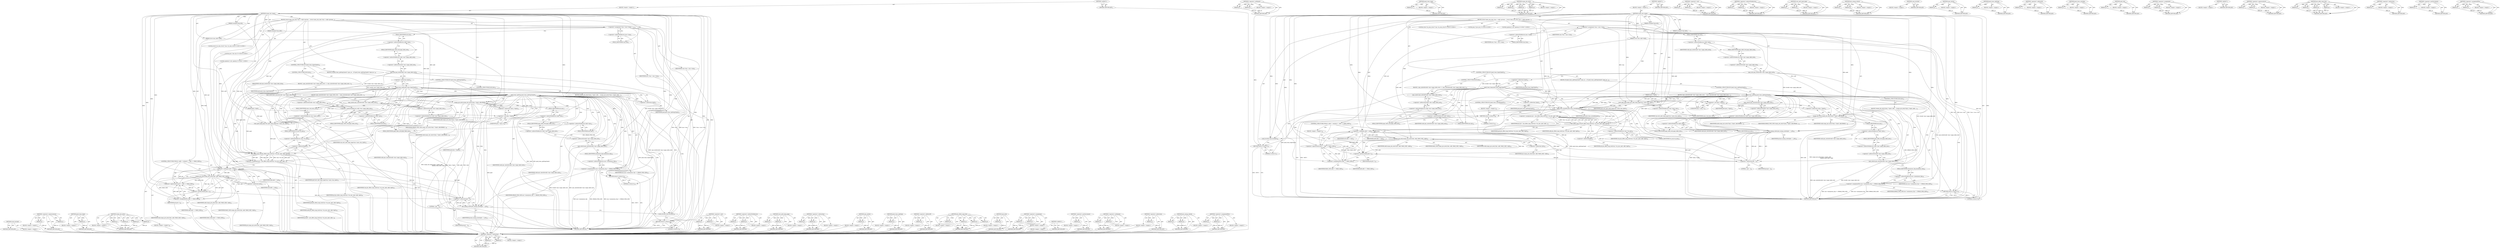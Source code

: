 digraph "&lt;operator&gt;.assignmentPlus" {
vulnerable_235 [label=<(METHOD,cond_resched)>];
vulnerable_236 [label=<(BLOCK,&lt;empty&gt;,&lt;empty&gt;)>];
vulnerable_237 [label=<(METHOD_RETURN,ANY)>];
vulnerable_216 [label=<(METHOD,&lt;operator&gt;.expressionList)>];
vulnerable_217 [label=<(PARAM,p1)>];
vulnerable_218 [label=<(PARAM,p2)>];
vulnerable_219 [label=<(BLOCK,&lt;empty&gt;,&lt;empty&gt;)>];
vulnerable_220 [label=<(METHOD_RETURN,ANY)>];
vulnerable_166 [label=<(METHOD,pmd_trans_huge)>];
vulnerable_167 [label=<(PARAM,p1)>];
vulnerable_168 [label=<(BLOCK,&lt;empty&gt;,&lt;empty&gt;)>];
vulnerable_169 [label=<(METHOD_RETURN,ANY)>];
vulnerable_187 [label=<(METHOD,smaps_pte_entry)>];
vulnerable_188 [label=<(PARAM,p1)>];
vulnerable_189 [label=<(PARAM,p2)>];
vulnerable_190 [label=<(PARAM,p3)>];
vulnerable_191 [label=<(PARAM,p4)>];
vulnerable_192 [label=<(BLOCK,&lt;empty&gt;,&lt;empty&gt;)>];
vulnerable_193 [label=<(METHOD_RETURN,ANY)>];
vulnerable_6 [label=<(METHOD,&lt;global&gt;)<SUB>1</SUB>>];
vulnerable_7 [label=<(BLOCK,&lt;empty&gt;,&lt;empty&gt;)<SUB>1</SUB>>];
vulnerable_8 [label=<(METHOD,smaps_pte_range)<SUB>1</SUB>>];
vulnerable_9 [label=<(PARAM,pmd_t *pmd)<SUB>1</SUB>>];
vulnerable_10 [label=<(PARAM,unsigned long addr)<SUB>1</SUB>>];
vulnerable_11 [label=<(PARAM,unsigned long end)<SUB>1</SUB>>];
vulnerable_12 [label=<(PARAM,struct mm_walk *walk)<SUB>2</SUB>>];
vulnerable_13 [label=<(BLOCK,{
	struct mem_size_stats *mss = walk-&gt;private;
...,{
	struct mem_size_stats *mss = walk-&gt;private;
...)<SUB>3</SUB>>];
vulnerable_14 [label="<(LOCAL,struct vm_area_struct* vma: vm_area_struct*)<SUB>5</SUB>>"];
vulnerable_15 [label=<(&lt;operator&gt;.assignment,*vma = mss-&gt;vma)<SUB>5</SUB>>];
vulnerable_16 [label=<(IDENTIFIER,vma,*vma = mss-&gt;vma)<SUB>5</SUB>>];
vulnerable_17 [label=<(&lt;operator&gt;.indirectFieldAccess,mss-&gt;vma)<SUB>5</SUB>>];
vulnerable_18 [label=<(IDENTIFIER,mss,*vma = mss-&gt;vma)<SUB>5</SUB>>];
vulnerable_19 [label=<(FIELD_IDENTIFIER,vma,vma)<SUB>5</SUB>>];
vulnerable_20 [label="<(LOCAL,pte_t* pte: pte_t*)<SUB>6</SUB>>"];
vulnerable_21 [label="<(LOCAL,spinlock_t* ptl: spinlock_t*)<SUB>7</SUB>>"];
vulnerable_22 [label=<(spin_lock,spin_lock(&amp;walk-&gt;mm-&gt;page_table_lock))<SUB>9</SUB>>];
vulnerable_23 [label=<(&lt;operator&gt;.addressOf,&amp;walk-&gt;mm-&gt;page_table_lock)<SUB>9</SUB>>];
vulnerable_24 [label=<(&lt;operator&gt;.indirectFieldAccess,walk-&gt;mm-&gt;page_table_lock)<SUB>9</SUB>>];
vulnerable_25 [label=<(&lt;operator&gt;.indirectFieldAccess,walk-&gt;mm)<SUB>9</SUB>>];
vulnerable_26 [label=<(IDENTIFIER,walk,spin_lock(&amp;walk-&gt;mm-&gt;page_table_lock))<SUB>9</SUB>>];
vulnerable_27 [label=<(FIELD_IDENTIFIER,mm,mm)<SUB>9</SUB>>];
vulnerable_28 [label=<(FIELD_IDENTIFIER,page_table_lock,page_table_lock)<SUB>9</SUB>>];
vulnerable_29 [label=<(CONTROL_STRUCTURE,IF,if (pmd_trans_huge(*pmd)))<SUB>10</SUB>>];
vulnerable_30 [label=<(pmd_trans_huge,pmd_trans_huge(*pmd))<SUB>10</SUB>>];
vulnerable_31 [label=<(&lt;operator&gt;.indirection,*pmd)<SUB>10</SUB>>];
vulnerable_32 [label=<(IDENTIFIER,pmd,pmd_trans_huge(*pmd))<SUB>10</SUB>>];
vulnerable_33 [label=<(BLOCK,{
		if (pmd_trans_splitting(*pmd)) {
			spin_un...,{
		if (pmd_trans_splitting(*pmd)) {
			spin_un...)<SUB>10</SUB>>];
vulnerable_34 [label=<(CONTROL_STRUCTURE,IF,if (pmd_trans_splitting(*pmd)))<SUB>11</SUB>>];
vulnerable_35 [label=<(pmd_trans_splitting,pmd_trans_splitting(*pmd))<SUB>11</SUB>>];
vulnerable_36 [label=<(&lt;operator&gt;.indirection,*pmd)<SUB>11</SUB>>];
vulnerable_37 [label=<(IDENTIFIER,pmd,pmd_trans_splitting(*pmd))<SUB>11</SUB>>];
vulnerable_38 [label=<(BLOCK,{
			spin_unlock(&amp;walk-&gt;mm-&gt;page_table_lock);
	...,{
			spin_unlock(&amp;walk-&gt;mm-&gt;page_table_lock);
	...)<SUB>11</SUB>>];
vulnerable_39 [label=<(spin_unlock,spin_unlock(&amp;walk-&gt;mm-&gt;page_table_lock))<SUB>12</SUB>>];
vulnerable_40 [label=<(&lt;operator&gt;.addressOf,&amp;walk-&gt;mm-&gt;page_table_lock)<SUB>12</SUB>>];
vulnerable_41 [label=<(&lt;operator&gt;.indirectFieldAccess,walk-&gt;mm-&gt;page_table_lock)<SUB>12</SUB>>];
vulnerable_42 [label=<(&lt;operator&gt;.indirectFieldAccess,walk-&gt;mm)<SUB>12</SUB>>];
vulnerable_43 [label=<(IDENTIFIER,walk,spin_unlock(&amp;walk-&gt;mm-&gt;page_table_lock))<SUB>12</SUB>>];
vulnerable_44 [label=<(FIELD_IDENTIFIER,mm,mm)<SUB>12</SUB>>];
vulnerable_45 [label=<(FIELD_IDENTIFIER,page_table_lock,page_table_lock)<SUB>12</SUB>>];
vulnerable_46 [label=<(wait_split_huge_page,wait_split_huge_page(vma-&gt;anon_vma, pmd))<SUB>13</SUB>>];
vulnerable_47 [label=<(&lt;operator&gt;.indirectFieldAccess,vma-&gt;anon_vma)<SUB>13</SUB>>];
vulnerable_48 [label=<(IDENTIFIER,vma,wait_split_huge_page(vma-&gt;anon_vma, pmd))<SUB>13</SUB>>];
vulnerable_49 [label=<(FIELD_IDENTIFIER,anon_vma,anon_vma)<SUB>13</SUB>>];
vulnerable_50 [label=<(IDENTIFIER,pmd,wait_split_huge_page(vma-&gt;anon_vma, pmd))<SUB>13</SUB>>];
vulnerable_51 [label=<(CONTROL_STRUCTURE,ELSE,else)<SUB>14</SUB>>];
vulnerable_52 [label=<(BLOCK,{
			smaps_pte_entry(*(pte_t *)pmd, addr,
					...,{
			smaps_pte_entry(*(pte_t *)pmd, addr,
					...)<SUB>14</SUB>>];
vulnerable_53 [label=<(smaps_pte_entry,smaps_pte_entry(*(pte_t *)pmd, addr,
					HPAGE...)<SUB>15</SUB>>];
vulnerable_54 [label=<(&lt;operator&gt;.indirection,*(pte_t *)pmd)<SUB>15</SUB>>];
vulnerable_55 [label=<(&lt;operator&gt;.cast,(pte_t *)pmd)<SUB>15</SUB>>];
vulnerable_56 [label=<(UNKNOWN,pte_t *,pte_t *)<SUB>15</SUB>>];
vulnerable_57 [label=<(IDENTIFIER,pmd,(pte_t *)pmd)<SUB>15</SUB>>];
vulnerable_58 [label=<(IDENTIFIER,addr,smaps_pte_entry(*(pte_t *)pmd, addr,
					HPAGE...)<SUB>15</SUB>>];
vulnerable_59 [label=<(IDENTIFIER,HPAGE_PMD_SIZE,smaps_pte_entry(*(pte_t *)pmd, addr,
					HPAGE...)<SUB>16</SUB>>];
vulnerable_60 [label=<(IDENTIFIER,walk,smaps_pte_entry(*(pte_t *)pmd, addr,
					HPAGE...)<SUB>16</SUB>>];
vulnerable_61 [label=<(spin_unlock,spin_unlock(&amp;walk-&gt;mm-&gt;page_table_lock))<SUB>17</SUB>>];
vulnerable_62 [label=<(&lt;operator&gt;.addressOf,&amp;walk-&gt;mm-&gt;page_table_lock)<SUB>17</SUB>>];
vulnerable_63 [label=<(&lt;operator&gt;.indirectFieldAccess,walk-&gt;mm-&gt;page_table_lock)<SUB>17</SUB>>];
vulnerable_64 [label=<(&lt;operator&gt;.indirectFieldAccess,walk-&gt;mm)<SUB>17</SUB>>];
vulnerable_65 [label=<(IDENTIFIER,walk,spin_unlock(&amp;walk-&gt;mm-&gt;page_table_lock))<SUB>17</SUB>>];
vulnerable_66 [label=<(FIELD_IDENTIFIER,mm,mm)<SUB>17</SUB>>];
vulnerable_67 [label=<(FIELD_IDENTIFIER,page_table_lock,page_table_lock)<SUB>17</SUB>>];
vulnerable_68 [label=<(&lt;operator&gt;.assignmentPlus,mss-&gt;anonymous_thp += HPAGE_PMD_SIZE)<SUB>18</SUB>>];
vulnerable_69 [label=<(&lt;operator&gt;.indirectFieldAccess,mss-&gt;anonymous_thp)<SUB>18</SUB>>];
vulnerable_70 [label=<(IDENTIFIER,mss,mss-&gt;anonymous_thp += HPAGE_PMD_SIZE)<SUB>18</SUB>>];
vulnerable_71 [label=<(FIELD_IDENTIFIER,anonymous_thp,anonymous_thp)<SUB>18</SUB>>];
vulnerable_72 [label=<(IDENTIFIER,HPAGE_PMD_SIZE,mss-&gt;anonymous_thp += HPAGE_PMD_SIZE)<SUB>18</SUB>>];
vulnerable_73 [label=<(RETURN,return 0;,return 0;)<SUB>19</SUB>>];
vulnerable_74 [label=<(LITERAL,0,return 0;)<SUB>19</SUB>>];
vulnerable_75 [label=<(CONTROL_STRUCTURE,ELSE,else)<SUB>21</SUB>>];
vulnerable_76 [label=<(BLOCK,{
 		spin_unlock(&amp;walk-&gt;mm-&gt;page_table_lock);
 	},{
 		spin_unlock(&amp;walk-&gt;mm-&gt;page_table_lock);
 	})<SUB>21</SUB>>];
vulnerable_77 [label=<(spin_unlock,spin_unlock(&amp;walk-&gt;mm-&gt;page_table_lock))<SUB>22</SUB>>];
vulnerable_78 [label=<(&lt;operator&gt;.addressOf,&amp;walk-&gt;mm-&gt;page_table_lock)<SUB>22</SUB>>];
vulnerable_79 [label=<(&lt;operator&gt;.indirectFieldAccess,walk-&gt;mm-&gt;page_table_lock)<SUB>22</SUB>>];
vulnerable_80 [label=<(&lt;operator&gt;.indirectFieldAccess,walk-&gt;mm)<SUB>22</SUB>>];
vulnerable_81 [label=<(IDENTIFIER,walk,spin_unlock(&amp;walk-&gt;mm-&gt;page_table_lock))<SUB>22</SUB>>];
vulnerable_82 [label=<(FIELD_IDENTIFIER,mm,mm)<SUB>22</SUB>>];
vulnerable_83 [label=<(FIELD_IDENTIFIER,page_table_lock,page_table_lock)<SUB>22</SUB>>];
vulnerable_84 [label=<(&lt;operator&gt;.assignment,pte = pte_offset_map_lock(vma-&gt;vm_mm, pmd, addr...)<SUB>29</SUB>>];
vulnerable_85 [label=<(IDENTIFIER,pte,pte = pte_offset_map_lock(vma-&gt;vm_mm, pmd, addr...)<SUB>29</SUB>>];
vulnerable_86 [label=<(pte_offset_map_lock,pte_offset_map_lock(vma-&gt;vm_mm, pmd, addr, &amp;ptl))<SUB>29</SUB>>];
vulnerable_87 [label=<(&lt;operator&gt;.indirectFieldAccess,vma-&gt;vm_mm)<SUB>29</SUB>>];
vulnerable_88 [label=<(IDENTIFIER,vma,pte_offset_map_lock(vma-&gt;vm_mm, pmd, addr, &amp;ptl))<SUB>29</SUB>>];
vulnerable_89 [label=<(FIELD_IDENTIFIER,vm_mm,vm_mm)<SUB>29</SUB>>];
vulnerable_90 [label=<(IDENTIFIER,pmd,pte_offset_map_lock(vma-&gt;vm_mm, pmd, addr, &amp;ptl))<SUB>29</SUB>>];
vulnerable_91 [label=<(IDENTIFIER,addr,pte_offset_map_lock(vma-&gt;vm_mm, pmd, addr, &amp;ptl))<SUB>29</SUB>>];
vulnerable_92 [label=<(&lt;operator&gt;.addressOf,&amp;ptl)<SUB>29</SUB>>];
vulnerable_93 [label=<(IDENTIFIER,ptl,pte_offset_map_lock(vma-&gt;vm_mm, pmd, addr, &amp;ptl))<SUB>29</SUB>>];
vulnerable_94 [label=<(CONTROL_STRUCTURE,FOR,for (;addr != end;pte++, addr += PAGE_SIZE))<SUB>30</SUB>>];
vulnerable_95 [label=<(BLOCK,&lt;empty&gt;,&lt;empty&gt;)<SUB>30</SUB>>];
vulnerable_96 [label=<(&lt;operator&gt;.notEquals,addr != end)<SUB>30</SUB>>];
vulnerable_97 [label=<(IDENTIFIER,addr,addr != end)<SUB>30</SUB>>];
vulnerable_98 [label=<(IDENTIFIER,end,addr != end)<SUB>30</SUB>>];
vulnerable_99 [label=<(&lt;operator&gt;.expressionList,pte++, addr += PAGE_SIZE)<SUB>30</SUB>>];
vulnerable_100 [label=<(&lt;operator&gt;.postIncrement,pte++)<SUB>30</SUB>>];
vulnerable_101 [label=<(IDENTIFIER,pte,pte++)<SUB>30</SUB>>];
vulnerable_102 [label=<(&lt;operator&gt;.assignmentPlus,addr += PAGE_SIZE)<SUB>30</SUB>>];
vulnerable_103 [label=<(IDENTIFIER,addr,addr += PAGE_SIZE)<SUB>30</SUB>>];
vulnerable_104 [label=<(IDENTIFIER,PAGE_SIZE,addr += PAGE_SIZE)<SUB>30</SUB>>];
vulnerable_105 [label=<(smaps_pte_entry,smaps_pte_entry(*pte, addr, PAGE_SIZE, walk))<SUB>31</SUB>>];
vulnerable_106 [label=<(&lt;operator&gt;.indirection,*pte)<SUB>31</SUB>>];
vulnerable_107 [label=<(IDENTIFIER,pte,smaps_pte_entry(*pte, addr, PAGE_SIZE, walk))<SUB>31</SUB>>];
vulnerable_108 [label=<(IDENTIFIER,addr,smaps_pte_entry(*pte, addr, PAGE_SIZE, walk))<SUB>31</SUB>>];
vulnerable_109 [label=<(IDENTIFIER,PAGE_SIZE,smaps_pte_entry(*pte, addr, PAGE_SIZE, walk))<SUB>31</SUB>>];
vulnerable_110 [label=<(IDENTIFIER,walk,smaps_pte_entry(*pte, addr, PAGE_SIZE, walk))<SUB>31</SUB>>];
vulnerable_111 [label=<(pte_unmap_unlock,pte_unmap_unlock(pte - 1, ptl))<SUB>32</SUB>>];
vulnerable_112 [label=<(&lt;operator&gt;.subtraction,pte - 1)<SUB>32</SUB>>];
vulnerable_113 [label=<(IDENTIFIER,pte,pte - 1)<SUB>32</SUB>>];
vulnerable_114 [label=<(LITERAL,1,pte - 1)<SUB>32</SUB>>];
vulnerable_115 [label=<(IDENTIFIER,ptl,pte_unmap_unlock(pte - 1, ptl))<SUB>32</SUB>>];
vulnerable_116 [label=<(cond_resched,cond_resched())<SUB>33</SUB>>];
vulnerable_117 [label=<(RETURN,return 0;,return 0;)<SUB>34</SUB>>];
vulnerable_118 [label=<(LITERAL,0,return 0;)<SUB>34</SUB>>];
vulnerable_119 [label=<(METHOD_RETURN,int)<SUB>1</SUB>>];
vulnerable_121 [label=<(METHOD_RETURN,ANY)<SUB>1</SUB>>];
vulnerable_194 [label=<(METHOD,&lt;operator&gt;.cast)>];
vulnerable_195 [label=<(PARAM,p1)>];
vulnerable_196 [label=<(PARAM,p2)>];
vulnerable_197 [label=<(BLOCK,&lt;empty&gt;,&lt;empty&gt;)>];
vulnerable_198 [label=<(METHOD_RETURN,ANY)>];
vulnerable_153 [label=<(METHOD,&lt;operator&gt;.indirectFieldAccess)>];
vulnerable_154 [label=<(PARAM,p1)>];
vulnerable_155 [label=<(PARAM,p2)>];
vulnerable_156 [label=<(BLOCK,&lt;empty&gt;,&lt;empty&gt;)>];
vulnerable_157 [label=<(METHOD_RETURN,ANY)>];
vulnerable_182 [label=<(METHOD,wait_split_huge_page)>];
vulnerable_183 [label=<(PARAM,p1)>];
vulnerable_184 [label=<(PARAM,p2)>];
vulnerable_185 [label=<(BLOCK,&lt;empty&gt;,&lt;empty&gt;)>];
vulnerable_186 [label=<(METHOD_RETURN,ANY)>];
vulnerable_230 [label=<(METHOD,&lt;operator&gt;.subtraction)>];
vulnerable_231 [label=<(PARAM,p1)>];
vulnerable_232 [label=<(PARAM,p2)>];
vulnerable_233 [label=<(BLOCK,&lt;empty&gt;,&lt;empty&gt;)>];
vulnerable_234 [label=<(METHOD_RETURN,ANY)>];
vulnerable_178 [label=<(METHOD,spin_unlock)>];
vulnerable_179 [label=<(PARAM,p1)>];
vulnerable_180 [label=<(BLOCK,&lt;empty&gt;,&lt;empty&gt;)>];
vulnerable_181 [label=<(METHOD_RETURN,ANY)>];
vulnerable_174 [label=<(METHOD,pmd_trans_splitting)>];
vulnerable_175 [label=<(PARAM,p1)>];
vulnerable_176 [label=<(BLOCK,&lt;empty&gt;,&lt;empty&gt;)>];
vulnerable_177 [label=<(METHOD_RETURN,ANY)>];
vulnerable_162 [label=<(METHOD,&lt;operator&gt;.addressOf)>];
vulnerable_163 [label=<(PARAM,p1)>];
vulnerable_164 [label=<(BLOCK,&lt;empty&gt;,&lt;empty&gt;)>];
vulnerable_165 [label=<(METHOD_RETURN,ANY)>];
vulnerable_204 [label=<(METHOD,pte_offset_map_lock)>];
vulnerable_205 [label=<(PARAM,p1)>];
vulnerable_206 [label=<(PARAM,p2)>];
vulnerable_207 [label=<(PARAM,p3)>];
vulnerable_208 [label=<(PARAM,p4)>];
vulnerable_209 [label=<(BLOCK,&lt;empty&gt;,&lt;empty&gt;)>];
vulnerable_210 [label=<(METHOD_RETURN,ANY)>];
vulnerable_158 [label=<(METHOD,spin_lock)>];
vulnerable_159 [label=<(PARAM,p1)>];
vulnerable_160 [label=<(BLOCK,&lt;empty&gt;,&lt;empty&gt;)>];
vulnerable_161 [label=<(METHOD_RETURN,ANY)>];
vulnerable_148 [label=<(METHOD,&lt;operator&gt;.assignment)>];
vulnerable_149 [label=<(PARAM,p1)>];
vulnerable_150 [label=<(PARAM,p2)>];
vulnerable_151 [label=<(BLOCK,&lt;empty&gt;,&lt;empty&gt;)>];
vulnerable_152 [label=<(METHOD_RETURN,ANY)>];
vulnerable_142 [label=<(METHOD,&lt;global&gt;)<SUB>1</SUB>>];
vulnerable_143 [label=<(BLOCK,&lt;empty&gt;,&lt;empty&gt;)>];
vulnerable_144 [label=<(METHOD_RETURN,ANY)>];
vulnerable_221 [label=<(METHOD,&lt;operator&gt;.postIncrement)>];
vulnerable_222 [label=<(PARAM,p1)>];
vulnerable_223 [label=<(BLOCK,&lt;empty&gt;,&lt;empty&gt;)>];
vulnerable_224 [label=<(METHOD_RETURN,ANY)>];
vulnerable_211 [label=<(METHOD,&lt;operator&gt;.notEquals)>];
vulnerable_212 [label=<(PARAM,p1)>];
vulnerable_213 [label=<(PARAM,p2)>];
vulnerable_214 [label=<(BLOCK,&lt;empty&gt;,&lt;empty&gt;)>];
vulnerable_215 [label=<(METHOD_RETURN,ANY)>];
vulnerable_170 [label=<(METHOD,&lt;operator&gt;.indirection)>];
vulnerable_171 [label=<(PARAM,p1)>];
vulnerable_172 [label=<(BLOCK,&lt;empty&gt;,&lt;empty&gt;)>];
vulnerable_173 [label=<(METHOD_RETURN,ANY)>];
vulnerable_225 [label=<(METHOD,pte_unmap_unlock)>];
vulnerable_226 [label=<(PARAM,p1)>];
vulnerable_227 [label=<(PARAM,p2)>];
vulnerable_228 [label=<(BLOCK,&lt;empty&gt;,&lt;empty&gt;)>];
vulnerable_229 [label=<(METHOD_RETURN,ANY)>];
vulnerable_199 [label=<(METHOD,&lt;operator&gt;.assignmentPlus)>];
vulnerable_200 [label=<(PARAM,p1)>];
vulnerable_201 [label=<(PARAM,p2)>];
vulnerable_202 [label=<(BLOCK,&lt;empty&gt;,&lt;empty&gt;)>];
vulnerable_203 [label=<(METHOD_RETURN,ANY)>];
fixed_240 [label=<(METHOD,&lt;operator&gt;.subtraction)>];
fixed_241 [label=<(PARAM,p1)>];
fixed_242 [label=<(PARAM,p2)>];
fixed_243 [label=<(BLOCK,&lt;empty&gt;,&lt;empty&gt;)>];
fixed_244 [label=<(METHOD_RETURN,ANY)>];
fixed_221 [label=<(METHOD,&lt;operator&gt;.notEquals)>];
fixed_222 [label=<(PARAM,p1)>];
fixed_223 [label=<(PARAM,p2)>];
fixed_224 [label=<(BLOCK,&lt;empty&gt;,&lt;empty&gt;)>];
fixed_225 [label=<(METHOD_RETURN,ANY)>];
fixed_172 [label=<(METHOD,pmd_trans_huge)>];
fixed_173 [label=<(PARAM,p1)>];
fixed_174 [label=<(BLOCK,&lt;empty&gt;,&lt;empty&gt;)>];
fixed_175 [label=<(METHOD_RETURN,ANY)>];
fixed_193 [label=<(METHOD,smaps_pte_entry)>];
fixed_194 [label=<(PARAM,p1)>];
fixed_195 [label=<(PARAM,p2)>];
fixed_196 [label=<(PARAM,p3)>];
fixed_197 [label=<(PARAM,p4)>];
fixed_198 [label=<(BLOCK,&lt;empty&gt;,&lt;empty&gt;)>];
fixed_199 [label=<(METHOD_RETURN,ANY)>];
fixed_6 [label=<(METHOD,&lt;global&gt;)<SUB>1</SUB>>];
fixed_7 [label=<(BLOCK,&lt;empty&gt;,&lt;empty&gt;)<SUB>1</SUB>>];
fixed_8 [label=<(METHOD,smaps_pte_range)<SUB>1</SUB>>];
fixed_9 [label=<(PARAM,pmd_t *pmd)<SUB>1</SUB>>];
fixed_10 [label=<(PARAM,unsigned long addr)<SUB>1</SUB>>];
fixed_11 [label=<(PARAM,unsigned long end)<SUB>1</SUB>>];
fixed_12 [label=<(PARAM,struct mm_walk *walk)<SUB>2</SUB>>];
fixed_13 [label=<(BLOCK,{
	struct mem_size_stats *mss = walk-&gt;private;
...,{
	struct mem_size_stats *mss = walk-&gt;private;
...)<SUB>3</SUB>>];
fixed_14 [label="<(LOCAL,struct vm_area_struct* vma: vm_area_struct*)<SUB>5</SUB>>"];
fixed_15 [label=<(&lt;operator&gt;.assignment,*vma = mss-&gt;vma)<SUB>5</SUB>>];
fixed_16 [label=<(IDENTIFIER,vma,*vma = mss-&gt;vma)<SUB>5</SUB>>];
fixed_17 [label=<(&lt;operator&gt;.indirectFieldAccess,mss-&gt;vma)<SUB>5</SUB>>];
fixed_18 [label=<(IDENTIFIER,mss,*vma = mss-&gt;vma)<SUB>5</SUB>>];
fixed_19 [label=<(FIELD_IDENTIFIER,vma,vma)<SUB>5</SUB>>];
fixed_20 [label="<(LOCAL,pte_t* pte: pte_t*)<SUB>6</SUB>>"];
fixed_21 [label="<(LOCAL,spinlock_t* ptl: spinlock_t*)<SUB>7</SUB>>"];
fixed_22 [label=<(spin_lock,spin_lock(&amp;walk-&gt;mm-&gt;page_table_lock))<SUB>9</SUB>>];
fixed_23 [label=<(&lt;operator&gt;.addressOf,&amp;walk-&gt;mm-&gt;page_table_lock)<SUB>9</SUB>>];
fixed_24 [label=<(&lt;operator&gt;.indirectFieldAccess,walk-&gt;mm-&gt;page_table_lock)<SUB>9</SUB>>];
fixed_25 [label=<(&lt;operator&gt;.indirectFieldAccess,walk-&gt;mm)<SUB>9</SUB>>];
fixed_26 [label=<(IDENTIFIER,walk,spin_lock(&amp;walk-&gt;mm-&gt;page_table_lock))<SUB>9</SUB>>];
fixed_27 [label=<(FIELD_IDENTIFIER,mm,mm)<SUB>9</SUB>>];
fixed_28 [label=<(FIELD_IDENTIFIER,page_table_lock,page_table_lock)<SUB>9</SUB>>];
fixed_29 [label=<(CONTROL_STRUCTURE,IF,if (pmd_trans_huge(*pmd)))<SUB>10</SUB>>];
fixed_30 [label=<(pmd_trans_huge,pmd_trans_huge(*pmd))<SUB>10</SUB>>];
fixed_31 [label=<(&lt;operator&gt;.indirection,*pmd)<SUB>10</SUB>>];
fixed_32 [label=<(IDENTIFIER,pmd,pmd_trans_huge(*pmd))<SUB>10</SUB>>];
fixed_33 [label=<(BLOCK,{
		if (pmd_trans_splitting(*pmd)) {
			spin_un...,{
		if (pmd_trans_splitting(*pmd)) {
			spin_un...)<SUB>10</SUB>>];
fixed_34 [label=<(CONTROL_STRUCTURE,IF,if (pmd_trans_splitting(*pmd)))<SUB>11</SUB>>];
fixed_35 [label=<(pmd_trans_splitting,pmd_trans_splitting(*pmd))<SUB>11</SUB>>];
fixed_36 [label=<(&lt;operator&gt;.indirection,*pmd)<SUB>11</SUB>>];
fixed_37 [label=<(IDENTIFIER,pmd,pmd_trans_splitting(*pmd))<SUB>11</SUB>>];
fixed_38 [label=<(BLOCK,{
			spin_unlock(&amp;walk-&gt;mm-&gt;page_table_lock);
	...,{
			spin_unlock(&amp;walk-&gt;mm-&gt;page_table_lock);
	...)<SUB>11</SUB>>];
fixed_39 [label=<(spin_unlock,spin_unlock(&amp;walk-&gt;mm-&gt;page_table_lock))<SUB>12</SUB>>];
fixed_40 [label=<(&lt;operator&gt;.addressOf,&amp;walk-&gt;mm-&gt;page_table_lock)<SUB>12</SUB>>];
fixed_41 [label=<(&lt;operator&gt;.indirectFieldAccess,walk-&gt;mm-&gt;page_table_lock)<SUB>12</SUB>>];
fixed_42 [label=<(&lt;operator&gt;.indirectFieldAccess,walk-&gt;mm)<SUB>12</SUB>>];
fixed_43 [label=<(IDENTIFIER,walk,spin_unlock(&amp;walk-&gt;mm-&gt;page_table_lock))<SUB>12</SUB>>];
fixed_44 [label=<(FIELD_IDENTIFIER,mm,mm)<SUB>12</SUB>>];
fixed_45 [label=<(FIELD_IDENTIFIER,page_table_lock,page_table_lock)<SUB>12</SUB>>];
fixed_46 [label=<(wait_split_huge_page,wait_split_huge_page(vma-&gt;anon_vma, pmd))<SUB>13</SUB>>];
fixed_47 [label=<(&lt;operator&gt;.indirectFieldAccess,vma-&gt;anon_vma)<SUB>13</SUB>>];
fixed_48 [label=<(IDENTIFIER,vma,wait_split_huge_page(vma-&gt;anon_vma, pmd))<SUB>13</SUB>>];
fixed_49 [label=<(FIELD_IDENTIFIER,anon_vma,anon_vma)<SUB>13</SUB>>];
fixed_50 [label=<(IDENTIFIER,pmd,wait_split_huge_page(vma-&gt;anon_vma, pmd))<SUB>13</SUB>>];
fixed_51 [label=<(CONTROL_STRUCTURE,ELSE,else)<SUB>14</SUB>>];
fixed_52 [label=<(BLOCK,{
			smaps_pte_entry(*(pte_t *)pmd, addr,
					...,{
			smaps_pte_entry(*(pte_t *)pmd, addr,
					...)<SUB>14</SUB>>];
fixed_53 [label=<(smaps_pte_entry,smaps_pte_entry(*(pte_t *)pmd, addr,
					HPAGE...)<SUB>15</SUB>>];
fixed_54 [label=<(&lt;operator&gt;.indirection,*(pte_t *)pmd)<SUB>15</SUB>>];
fixed_55 [label=<(&lt;operator&gt;.cast,(pte_t *)pmd)<SUB>15</SUB>>];
fixed_56 [label=<(UNKNOWN,pte_t *,pte_t *)<SUB>15</SUB>>];
fixed_57 [label=<(IDENTIFIER,pmd,(pte_t *)pmd)<SUB>15</SUB>>];
fixed_58 [label=<(IDENTIFIER,addr,smaps_pte_entry(*(pte_t *)pmd, addr,
					HPAGE...)<SUB>15</SUB>>];
fixed_59 [label=<(IDENTIFIER,HPAGE_PMD_SIZE,smaps_pte_entry(*(pte_t *)pmd, addr,
					HPAGE...)<SUB>16</SUB>>];
fixed_60 [label=<(IDENTIFIER,walk,smaps_pte_entry(*(pte_t *)pmd, addr,
					HPAGE...)<SUB>16</SUB>>];
fixed_61 [label=<(spin_unlock,spin_unlock(&amp;walk-&gt;mm-&gt;page_table_lock))<SUB>17</SUB>>];
fixed_62 [label=<(&lt;operator&gt;.addressOf,&amp;walk-&gt;mm-&gt;page_table_lock)<SUB>17</SUB>>];
fixed_63 [label=<(&lt;operator&gt;.indirectFieldAccess,walk-&gt;mm-&gt;page_table_lock)<SUB>17</SUB>>];
fixed_64 [label=<(&lt;operator&gt;.indirectFieldAccess,walk-&gt;mm)<SUB>17</SUB>>];
fixed_65 [label=<(IDENTIFIER,walk,spin_unlock(&amp;walk-&gt;mm-&gt;page_table_lock))<SUB>17</SUB>>];
fixed_66 [label=<(FIELD_IDENTIFIER,mm,mm)<SUB>17</SUB>>];
fixed_67 [label=<(FIELD_IDENTIFIER,page_table_lock,page_table_lock)<SUB>17</SUB>>];
fixed_68 [label=<(&lt;operator&gt;.assignmentPlus,mss-&gt;anonymous_thp += HPAGE_PMD_SIZE)<SUB>18</SUB>>];
fixed_69 [label=<(&lt;operator&gt;.indirectFieldAccess,mss-&gt;anonymous_thp)<SUB>18</SUB>>];
fixed_70 [label=<(IDENTIFIER,mss,mss-&gt;anonymous_thp += HPAGE_PMD_SIZE)<SUB>18</SUB>>];
fixed_71 [label=<(FIELD_IDENTIFIER,anonymous_thp,anonymous_thp)<SUB>18</SUB>>];
fixed_72 [label=<(IDENTIFIER,HPAGE_PMD_SIZE,mss-&gt;anonymous_thp += HPAGE_PMD_SIZE)<SUB>18</SUB>>];
fixed_73 [label=<(RETURN,return 0;,return 0;)<SUB>19</SUB>>];
fixed_74 [label=<(LITERAL,0,return 0;)<SUB>19</SUB>>];
fixed_75 [label=<(CONTROL_STRUCTURE,ELSE,else)<SUB>21</SUB>>];
fixed_76 [label=<(BLOCK,{
 		spin_unlock(&amp;walk-&gt;mm-&gt;page_table_lock);
 	},{
 		spin_unlock(&amp;walk-&gt;mm-&gt;page_table_lock);
 	})<SUB>21</SUB>>];
fixed_77 [label=<(spin_unlock,spin_unlock(&amp;walk-&gt;mm-&gt;page_table_lock))<SUB>22</SUB>>];
fixed_78 [label=<(&lt;operator&gt;.addressOf,&amp;walk-&gt;mm-&gt;page_table_lock)<SUB>22</SUB>>];
fixed_79 [label=<(&lt;operator&gt;.indirectFieldAccess,walk-&gt;mm-&gt;page_table_lock)<SUB>22</SUB>>];
fixed_80 [label=<(&lt;operator&gt;.indirectFieldAccess,walk-&gt;mm)<SUB>22</SUB>>];
fixed_81 [label=<(IDENTIFIER,walk,spin_unlock(&amp;walk-&gt;mm-&gt;page_table_lock))<SUB>22</SUB>>];
fixed_82 [label=<(FIELD_IDENTIFIER,mm,mm)<SUB>22</SUB>>];
fixed_83 [label=<(FIELD_IDENTIFIER,page_table_lock,page_table_lock)<SUB>22</SUB>>];
fixed_84 [label=<(CONTROL_STRUCTURE,IF,if (pmd_trans_unstable(pmd)))<SUB>25</SUB>>];
fixed_85 [label=<(pmd_trans_unstable,pmd_trans_unstable(pmd))<SUB>25</SUB>>];
fixed_86 [label=<(IDENTIFIER,pmd,pmd_trans_unstable(pmd))<SUB>25</SUB>>];
fixed_87 [label=<(BLOCK,&lt;empty&gt;,&lt;empty&gt;)<SUB>26</SUB>>];
fixed_88 [label=<(RETURN,return 0;,return 0;)<SUB>26</SUB>>];
fixed_89 [label=<(LITERAL,0,return 0;)<SUB>26</SUB>>];
fixed_90 [label=<(&lt;operator&gt;.assignment,pte = pte_offset_map_lock(vma-&gt;vm_mm, pmd, addr...)<SUB>32</SUB>>];
fixed_91 [label=<(IDENTIFIER,pte,pte = pte_offset_map_lock(vma-&gt;vm_mm, pmd, addr...)<SUB>32</SUB>>];
fixed_92 [label=<(pte_offset_map_lock,pte_offset_map_lock(vma-&gt;vm_mm, pmd, addr, &amp;ptl))<SUB>32</SUB>>];
fixed_93 [label=<(&lt;operator&gt;.indirectFieldAccess,vma-&gt;vm_mm)<SUB>32</SUB>>];
fixed_94 [label=<(IDENTIFIER,vma,pte_offset_map_lock(vma-&gt;vm_mm, pmd, addr, &amp;ptl))<SUB>32</SUB>>];
fixed_95 [label=<(FIELD_IDENTIFIER,vm_mm,vm_mm)<SUB>32</SUB>>];
fixed_96 [label=<(IDENTIFIER,pmd,pte_offset_map_lock(vma-&gt;vm_mm, pmd, addr, &amp;ptl))<SUB>32</SUB>>];
fixed_97 [label=<(IDENTIFIER,addr,pte_offset_map_lock(vma-&gt;vm_mm, pmd, addr, &amp;ptl))<SUB>32</SUB>>];
fixed_98 [label=<(&lt;operator&gt;.addressOf,&amp;ptl)<SUB>32</SUB>>];
fixed_99 [label=<(IDENTIFIER,ptl,pte_offset_map_lock(vma-&gt;vm_mm, pmd, addr, &amp;ptl))<SUB>32</SUB>>];
fixed_100 [label=<(CONTROL_STRUCTURE,FOR,for (;addr != end;pte++, addr += PAGE_SIZE))<SUB>33</SUB>>];
fixed_101 [label=<(BLOCK,&lt;empty&gt;,&lt;empty&gt;)<SUB>33</SUB>>];
fixed_102 [label=<(&lt;operator&gt;.notEquals,addr != end)<SUB>33</SUB>>];
fixed_103 [label=<(IDENTIFIER,addr,addr != end)<SUB>33</SUB>>];
fixed_104 [label=<(IDENTIFIER,end,addr != end)<SUB>33</SUB>>];
fixed_105 [label=<(&lt;operator&gt;.expressionList,pte++, addr += PAGE_SIZE)<SUB>33</SUB>>];
fixed_106 [label=<(&lt;operator&gt;.postIncrement,pte++)<SUB>33</SUB>>];
fixed_107 [label=<(IDENTIFIER,pte,pte++)<SUB>33</SUB>>];
fixed_108 [label=<(&lt;operator&gt;.assignmentPlus,addr += PAGE_SIZE)<SUB>33</SUB>>];
fixed_109 [label=<(IDENTIFIER,addr,addr += PAGE_SIZE)<SUB>33</SUB>>];
fixed_110 [label=<(IDENTIFIER,PAGE_SIZE,addr += PAGE_SIZE)<SUB>33</SUB>>];
fixed_111 [label=<(smaps_pte_entry,smaps_pte_entry(*pte, addr, PAGE_SIZE, walk))<SUB>34</SUB>>];
fixed_112 [label=<(&lt;operator&gt;.indirection,*pte)<SUB>34</SUB>>];
fixed_113 [label=<(IDENTIFIER,pte,smaps_pte_entry(*pte, addr, PAGE_SIZE, walk))<SUB>34</SUB>>];
fixed_114 [label=<(IDENTIFIER,addr,smaps_pte_entry(*pte, addr, PAGE_SIZE, walk))<SUB>34</SUB>>];
fixed_115 [label=<(IDENTIFIER,PAGE_SIZE,smaps_pte_entry(*pte, addr, PAGE_SIZE, walk))<SUB>34</SUB>>];
fixed_116 [label=<(IDENTIFIER,walk,smaps_pte_entry(*pte, addr, PAGE_SIZE, walk))<SUB>34</SUB>>];
fixed_117 [label=<(pte_unmap_unlock,pte_unmap_unlock(pte - 1, ptl))<SUB>35</SUB>>];
fixed_118 [label=<(&lt;operator&gt;.subtraction,pte - 1)<SUB>35</SUB>>];
fixed_119 [label=<(IDENTIFIER,pte,pte - 1)<SUB>35</SUB>>];
fixed_120 [label=<(LITERAL,1,pte - 1)<SUB>35</SUB>>];
fixed_121 [label=<(IDENTIFIER,ptl,pte_unmap_unlock(pte - 1, ptl))<SUB>35</SUB>>];
fixed_122 [label=<(cond_resched,cond_resched())<SUB>36</SUB>>];
fixed_123 [label=<(RETURN,return 0;,return 0;)<SUB>37</SUB>>];
fixed_124 [label=<(LITERAL,0,return 0;)<SUB>37</SUB>>];
fixed_125 [label=<(METHOD_RETURN,int)<SUB>1</SUB>>];
fixed_127 [label=<(METHOD_RETURN,ANY)<SUB>1</SUB>>];
fixed_200 [label=<(METHOD,&lt;operator&gt;.cast)>];
fixed_201 [label=<(PARAM,p1)>];
fixed_202 [label=<(PARAM,p2)>];
fixed_203 [label=<(BLOCK,&lt;empty&gt;,&lt;empty&gt;)>];
fixed_204 [label=<(METHOD_RETURN,ANY)>];
fixed_159 [label=<(METHOD,&lt;operator&gt;.indirectFieldAccess)>];
fixed_160 [label=<(PARAM,p1)>];
fixed_161 [label=<(PARAM,p2)>];
fixed_162 [label=<(BLOCK,&lt;empty&gt;,&lt;empty&gt;)>];
fixed_163 [label=<(METHOD_RETURN,ANY)>];
fixed_188 [label=<(METHOD,wait_split_huge_page)>];
fixed_189 [label=<(PARAM,p1)>];
fixed_190 [label=<(PARAM,p2)>];
fixed_191 [label=<(BLOCK,&lt;empty&gt;,&lt;empty&gt;)>];
fixed_192 [label=<(METHOD_RETURN,ANY)>];
fixed_235 [label=<(METHOD,pte_unmap_unlock)>];
fixed_236 [label=<(PARAM,p1)>];
fixed_237 [label=<(PARAM,p2)>];
fixed_238 [label=<(BLOCK,&lt;empty&gt;,&lt;empty&gt;)>];
fixed_239 [label=<(METHOD_RETURN,ANY)>];
fixed_245 [label=<(METHOD,cond_resched)>];
fixed_246 [label=<(BLOCK,&lt;empty&gt;,&lt;empty&gt;)>];
fixed_247 [label=<(METHOD_RETURN,ANY)>];
fixed_184 [label=<(METHOD,spin_unlock)>];
fixed_185 [label=<(PARAM,p1)>];
fixed_186 [label=<(BLOCK,&lt;empty&gt;,&lt;empty&gt;)>];
fixed_187 [label=<(METHOD_RETURN,ANY)>];
fixed_180 [label=<(METHOD,pmd_trans_splitting)>];
fixed_181 [label=<(PARAM,p1)>];
fixed_182 [label=<(BLOCK,&lt;empty&gt;,&lt;empty&gt;)>];
fixed_183 [label=<(METHOD_RETURN,ANY)>];
fixed_168 [label=<(METHOD,&lt;operator&gt;.addressOf)>];
fixed_169 [label=<(PARAM,p1)>];
fixed_170 [label=<(BLOCK,&lt;empty&gt;,&lt;empty&gt;)>];
fixed_171 [label=<(METHOD_RETURN,ANY)>];
fixed_210 [label=<(METHOD,pmd_trans_unstable)>];
fixed_211 [label=<(PARAM,p1)>];
fixed_212 [label=<(BLOCK,&lt;empty&gt;,&lt;empty&gt;)>];
fixed_213 [label=<(METHOD_RETURN,ANY)>];
fixed_164 [label=<(METHOD,spin_lock)>];
fixed_165 [label=<(PARAM,p1)>];
fixed_166 [label=<(BLOCK,&lt;empty&gt;,&lt;empty&gt;)>];
fixed_167 [label=<(METHOD_RETURN,ANY)>];
fixed_154 [label=<(METHOD,&lt;operator&gt;.assignment)>];
fixed_155 [label=<(PARAM,p1)>];
fixed_156 [label=<(PARAM,p2)>];
fixed_157 [label=<(BLOCK,&lt;empty&gt;,&lt;empty&gt;)>];
fixed_158 [label=<(METHOD_RETURN,ANY)>];
fixed_148 [label=<(METHOD,&lt;global&gt;)<SUB>1</SUB>>];
fixed_149 [label=<(BLOCK,&lt;empty&gt;,&lt;empty&gt;)>];
fixed_150 [label=<(METHOD_RETURN,ANY)>];
fixed_226 [label=<(METHOD,&lt;operator&gt;.expressionList)>];
fixed_227 [label=<(PARAM,p1)>];
fixed_228 [label=<(PARAM,p2)>];
fixed_229 [label=<(BLOCK,&lt;empty&gt;,&lt;empty&gt;)>];
fixed_230 [label=<(METHOD_RETURN,ANY)>];
fixed_214 [label=<(METHOD,pte_offset_map_lock)>];
fixed_215 [label=<(PARAM,p1)>];
fixed_216 [label=<(PARAM,p2)>];
fixed_217 [label=<(PARAM,p3)>];
fixed_218 [label=<(PARAM,p4)>];
fixed_219 [label=<(BLOCK,&lt;empty&gt;,&lt;empty&gt;)>];
fixed_220 [label=<(METHOD_RETURN,ANY)>];
fixed_176 [label=<(METHOD,&lt;operator&gt;.indirection)>];
fixed_177 [label=<(PARAM,p1)>];
fixed_178 [label=<(BLOCK,&lt;empty&gt;,&lt;empty&gt;)>];
fixed_179 [label=<(METHOD_RETURN,ANY)>];
fixed_231 [label=<(METHOD,&lt;operator&gt;.postIncrement)>];
fixed_232 [label=<(PARAM,p1)>];
fixed_233 [label=<(BLOCK,&lt;empty&gt;,&lt;empty&gt;)>];
fixed_234 [label=<(METHOD_RETURN,ANY)>];
fixed_205 [label=<(METHOD,&lt;operator&gt;.assignmentPlus)>];
fixed_206 [label=<(PARAM,p1)>];
fixed_207 [label=<(PARAM,p2)>];
fixed_208 [label=<(BLOCK,&lt;empty&gt;,&lt;empty&gt;)>];
fixed_209 [label=<(METHOD_RETURN,ANY)>];
vulnerable_235 -> vulnerable_236  [key=0, label="AST: "];
vulnerable_235 -> vulnerable_237  [key=0, label="AST: "];
vulnerable_235 -> vulnerable_237  [key=1, label="CFG: "];
vulnerable_236 -> fixed_240  [key=0];
vulnerable_237 -> fixed_240  [key=0];
vulnerable_216 -> vulnerable_217  [key=0, label="AST: "];
vulnerable_216 -> vulnerable_217  [key=1, label="DDG: "];
vulnerable_216 -> vulnerable_219  [key=0, label="AST: "];
vulnerable_216 -> vulnerable_218  [key=0, label="AST: "];
vulnerable_216 -> vulnerable_218  [key=1, label="DDG: "];
vulnerable_216 -> vulnerable_220  [key=0, label="AST: "];
vulnerable_216 -> vulnerable_220  [key=1, label="CFG: "];
vulnerable_217 -> vulnerable_220  [key=0, label="DDG: p1"];
vulnerable_218 -> vulnerable_220  [key=0, label="DDG: p2"];
vulnerable_219 -> fixed_240  [key=0];
vulnerable_220 -> fixed_240  [key=0];
vulnerable_166 -> vulnerable_167  [key=0, label="AST: "];
vulnerable_166 -> vulnerable_167  [key=1, label="DDG: "];
vulnerable_166 -> vulnerable_168  [key=0, label="AST: "];
vulnerable_166 -> vulnerable_169  [key=0, label="AST: "];
vulnerable_166 -> vulnerable_169  [key=1, label="CFG: "];
vulnerable_167 -> vulnerable_169  [key=0, label="DDG: p1"];
vulnerable_168 -> fixed_240  [key=0];
vulnerable_169 -> fixed_240  [key=0];
vulnerable_187 -> vulnerable_188  [key=0, label="AST: "];
vulnerable_187 -> vulnerable_188  [key=1, label="DDG: "];
vulnerable_187 -> vulnerable_192  [key=0, label="AST: "];
vulnerable_187 -> vulnerable_189  [key=0, label="AST: "];
vulnerable_187 -> vulnerable_189  [key=1, label="DDG: "];
vulnerable_187 -> vulnerable_193  [key=0, label="AST: "];
vulnerable_187 -> vulnerable_193  [key=1, label="CFG: "];
vulnerable_187 -> vulnerable_190  [key=0, label="AST: "];
vulnerable_187 -> vulnerable_190  [key=1, label="DDG: "];
vulnerable_187 -> vulnerable_191  [key=0, label="AST: "];
vulnerable_187 -> vulnerable_191  [key=1, label="DDG: "];
vulnerable_188 -> vulnerable_193  [key=0, label="DDG: p1"];
vulnerable_189 -> vulnerable_193  [key=0, label="DDG: p2"];
vulnerable_190 -> vulnerable_193  [key=0, label="DDG: p3"];
vulnerable_191 -> vulnerable_193  [key=0, label="DDG: p4"];
vulnerable_192 -> fixed_240  [key=0];
vulnerable_193 -> fixed_240  [key=0];
vulnerable_6 -> vulnerable_7  [key=0, label="AST: "];
vulnerable_6 -> vulnerable_121  [key=0, label="AST: "];
vulnerable_6 -> vulnerable_121  [key=1, label="CFG: "];
vulnerable_7 -> vulnerable_8  [key=0, label="AST: "];
vulnerable_8 -> vulnerable_9  [key=0, label="AST: "];
vulnerable_8 -> vulnerable_9  [key=1, label="DDG: "];
vulnerable_8 -> vulnerable_10  [key=0, label="AST: "];
vulnerable_8 -> vulnerable_10  [key=1, label="DDG: "];
vulnerable_8 -> vulnerable_11  [key=0, label="AST: "];
vulnerable_8 -> vulnerable_11  [key=1, label="DDG: "];
vulnerable_8 -> vulnerable_12  [key=0, label="AST: "];
vulnerable_8 -> vulnerable_12  [key=1, label="DDG: "];
vulnerable_8 -> vulnerable_13  [key=0, label="AST: "];
vulnerable_8 -> vulnerable_119  [key=0, label="AST: "];
vulnerable_8 -> vulnerable_19  [key=0, label="CFG: "];
vulnerable_8 -> vulnerable_116  [key=0, label="DDG: "];
vulnerable_8 -> vulnerable_117  [key=0, label="DDG: "];
vulnerable_8 -> vulnerable_111  [key=0, label="DDG: "];
vulnerable_8 -> vulnerable_118  [key=0, label="DDG: "];
vulnerable_8 -> vulnerable_86  [key=0, label="DDG: "];
vulnerable_8 -> vulnerable_96  [key=0, label="DDG: "];
vulnerable_8 -> vulnerable_99  [key=0, label="DDG: "];
vulnerable_8 -> vulnerable_105  [key=0, label="DDG: "];
vulnerable_8 -> vulnerable_112  [key=0, label="DDG: "];
vulnerable_8 -> vulnerable_100  [key=0, label="DDG: "];
vulnerable_8 -> vulnerable_102  [key=0, label="DDG: "];
vulnerable_8 -> vulnerable_46  [key=0, label="DDG: "];
vulnerable_8 -> vulnerable_68  [key=0, label="DDG: "];
vulnerable_8 -> vulnerable_73  [key=0, label="DDG: "];
vulnerable_8 -> vulnerable_53  [key=0, label="DDG: "];
vulnerable_8 -> vulnerable_74  [key=0, label="DDG: "];
vulnerable_8 -> vulnerable_55  [key=0, label="DDG: "];
vulnerable_9 -> vulnerable_86  [key=0, label="DDG: pmd"];
vulnerable_9 -> vulnerable_46  [key=0, label="DDG: pmd"];
vulnerable_9 -> vulnerable_55  [key=0, label="DDG: pmd"];
vulnerable_10 -> vulnerable_86  [key=0, label="DDG: addr"];
vulnerable_10 -> vulnerable_53  [key=0, label="DDG: addr"];
vulnerable_11 -> vulnerable_119  [key=0, label="DDG: end"];
vulnerable_11 -> vulnerable_96  [key=0, label="DDG: end"];
vulnerable_12 -> vulnerable_105  [key=0, label="DDG: walk"];
vulnerable_12 -> vulnerable_53  [key=0, label="DDG: walk"];
vulnerable_13 -> vulnerable_14  [key=0, label="AST: "];
vulnerable_13 -> vulnerable_15  [key=0, label="AST: "];
vulnerable_13 -> vulnerable_20  [key=0, label="AST: "];
vulnerable_13 -> vulnerable_21  [key=0, label="AST: "];
vulnerable_13 -> vulnerable_22  [key=0, label="AST: "];
vulnerable_13 -> vulnerable_29  [key=0, label="AST: "];
vulnerable_13 -> vulnerable_84  [key=0, label="AST: "];
vulnerable_13 -> vulnerable_94  [key=0, label="AST: "];
vulnerable_13 -> vulnerable_111  [key=0, label="AST: "];
vulnerable_13 -> vulnerable_116  [key=0, label="AST: "];
vulnerable_13 -> vulnerable_117  [key=0, label="AST: "];
vulnerable_14 -> fixed_240  [key=0];
vulnerable_15 -> vulnerable_16  [key=0, label="AST: "];
vulnerable_15 -> vulnerable_17  [key=0, label="AST: "];
vulnerable_15 -> vulnerable_27  [key=0, label="CFG: "];
vulnerable_15 -> vulnerable_119  [key=0, label="DDG: vma"];
vulnerable_15 -> vulnerable_119  [key=1, label="DDG: mss-&gt;vma"];
vulnerable_15 -> vulnerable_119  [key=2, label="DDG: *vma = mss-&gt;vma"];
vulnerable_15 -> vulnerable_86  [key=0, label="DDG: vma"];
vulnerable_15 -> vulnerable_46  [key=0, label="DDG: vma"];
vulnerable_16 -> fixed_240  [key=0];
vulnerable_17 -> vulnerable_18  [key=0, label="AST: "];
vulnerable_17 -> vulnerable_19  [key=0, label="AST: "];
vulnerable_17 -> vulnerable_15  [key=0, label="CFG: "];
vulnerable_18 -> fixed_240  [key=0];
vulnerable_19 -> vulnerable_17  [key=0, label="CFG: "];
vulnerable_20 -> fixed_240  [key=0];
vulnerable_21 -> fixed_240  [key=0];
vulnerable_22 -> vulnerable_23  [key=0, label="AST: "];
vulnerable_22 -> vulnerable_31  [key=0, label="CFG: "];
vulnerable_22 -> vulnerable_119  [key=0, label="DDG: spin_lock(&amp;walk-&gt;mm-&gt;page_table_lock)"];
vulnerable_22 -> vulnerable_77  [key=0, label="DDG: &amp;walk-&gt;mm-&gt;page_table_lock"];
vulnerable_22 -> vulnerable_39  [key=0, label="DDG: &amp;walk-&gt;mm-&gt;page_table_lock"];
vulnerable_22 -> vulnerable_61  [key=0, label="DDG: &amp;walk-&gt;mm-&gt;page_table_lock"];
vulnerable_23 -> vulnerable_24  [key=0, label="AST: "];
vulnerable_23 -> vulnerable_22  [key=0, label="CFG: "];
vulnerable_24 -> vulnerable_25  [key=0, label="AST: "];
vulnerable_24 -> vulnerable_28  [key=0, label="AST: "];
vulnerable_24 -> vulnerable_23  [key=0, label="CFG: "];
vulnerable_25 -> vulnerable_26  [key=0, label="AST: "];
vulnerable_25 -> vulnerable_27  [key=0, label="AST: "];
vulnerable_25 -> vulnerable_28  [key=0, label="CFG: "];
vulnerable_26 -> fixed_240  [key=0];
vulnerable_27 -> vulnerable_25  [key=0, label="CFG: "];
vulnerable_28 -> vulnerable_24  [key=0, label="CFG: "];
vulnerable_29 -> vulnerable_30  [key=0, label="AST: "];
vulnerable_29 -> vulnerable_33  [key=0, label="AST: "];
vulnerable_29 -> vulnerable_75  [key=0, label="AST: "];
vulnerable_30 -> vulnerable_31  [key=0, label="AST: "];
vulnerable_30 -> vulnerable_36  [key=0, label="CFG: "];
vulnerable_30 -> vulnerable_36  [key=1, label="CDG: "];
vulnerable_30 -> vulnerable_82  [key=0, label="CFG: "];
vulnerable_30 -> vulnerable_82  [key=1, label="CDG: "];
vulnerable_30 -> vulnerable_119  [key=0, label="DDG: pmd_trans_huge(*pmd)"];
vulnerable_30 -> vulnerable_86  [key=0, label="DDG: *pmd"];
vulnerable_30 -> vulnerable_86  [key=1, label="CDG: "];
vulnerable_30 -> vulnerable_35  [key=0, label="DDG: *pmd"];
vulnerable_30 -> vulnerable_35  [key=1, label="CDG: "];
vulnerable_30 -> vulnerable_96  [key=0, label="CDG: "];
vulnerable_30 -> vulnerable_77  [key=0, label="CDG: "];
vulnerable_30 -> vulnerable_89  [key=0, label="CDG: "];
vulnerable_30 -> vulnerable_116  [key=0, label="CDG: "];
vulnerable_30 -> vulnerable_84  [key=0, label="CDG: "];
vulnerable_30 -> vulnerable_92  [key=0, label="CDG: "];
vulnerable_30 -> vulnerable_87  [key=0, label="CDG: "];
vulnerable_30 -> vulnerable_112  [key=0, label="CDG: "];
vulnerable_30 -> vulnerable_79  [key=0, label="CDG: "];
vulnerable_30 -> vulnerable_80  [key=0, label="CDG: "];
vulnerable_30 -> vulnerable_83  [key=0, label="CDG: "];
vulnerable_30 -> vulnerable_117  [key=0, label="CDG: "];
vulnerable_30 -> vulnerable_78  [key=0, label="CDG: "];
vulnerable_30 -> vulnerable_111  [key=0, label="CDG: "];
vulnerable_31 -> vulnerable_32  [key=0, label="AST: "];
vulnerable_31 -> vulnerable_30  [key=0, label="CFG: "];
vulnerable_32 -> fixed_240  [key=0];
vulnerable_33 -> vulnerable_34  [key=0, label="AST: "];
vulnerable_34 -> vulnerable_35  [key=0, label="AST: "];
vulnerable_34 -> vulnerable_38  [key=0, label="AST: "];
vulnerable_34 -> vulnerable_51  [key=0, label="AST: "];
vulnerable_35 -> vulnerable_36  [key=0, label="AST: "];
vulnerable_35 -> vulnerable_56  [key=0, label="CFG: "];
vulnerable_35 -> vulnerable_56  [key=1, label="CDG: "];
vulnerable_35 -> vulnerable_44  [key=0, label="CFG: "];
vulnerable_35 -> vulnerable_44  [key=1, label="CDG: "];
vulnerable_35 -> vulnerable_119  [key=0, label="DDG: *pmd"];
vulnerable_35 -> vulnerable_119  [key=1, label="DDG: pmd_trans_splitting(*pmd)"];
vulnerable_35 -> vulnerable_86  [key=0, label="DDG: *pmd"];
vulnerable_35 -> vulnerable_86  [key=1, label="CDG: "];
vulnerable_35 -> vulnerable_46  [key=0, label="DDG: *pmd"];
vulnerable_35 -> vulnerable_46  [key=1, label="CDG: "];
vulnerable_35 -> vulnerable_55  [key=0, label="DDG: *pmd"];
vulnerable_35 -> vulnerable_55  [key=1, label="CDG: "];
vulnerable_35 -> vulnerable_47  [key=0, label="CDG: "];
vulnerable_35 -> vulnerable_68  [key=0, label="CDG: "];
vulnerable_35 -> vulnerable_49  [key=0, label="CDG: "];
vulnerable_35 -> vulnerable_73  [key=0, label="CDG: "];
vulnerable_35 -> vulnerable_96  [key=0, label="CDG: "];
vulnerable_35 -> vulnerable_64  [key=0, label="CDG: "];
vulnerable_35 -> vulnerable_42  [key=0, label="CDG: "];
vulnerable_35 -> vulnerable_89  [key=0, label="CDG: "];
vulnerable_35 -> vulnerable_66  [key=0, label="CDG: "];
vulnerable_35 -> vulnerable_116  [key=0, label="CDG: "];
vulnerable_35 -> vulnerable_84  [key=0, label="CDG: "];
vulnerable_35 -> vulnerable_69  [key=0, label="CDG: "];
vulnerable_35 -> vulnerable_67  [key=0, label="CDG: "];
vulnerable_35 -> vulnerable_92  [key=0, label="CDG: "];
vulnerable_35 -> vulnerable_45  [key=0, label="CDG: "];
vulnerable_35 -> vulnerable_40  [key=0, label="CDG: "];
vulnerable_35 -> vulnerable_87  [key=0, label="CDG: "];
vulnerable_35 -> vulnerable_112  [key=0, label="CDG: "];
vulnerable_35 -> vulnerable_54  [key=0, label="CDG: "];
vulnerable_35 -> vulnerable_61  [key=0, label="CDG: "];
vulnerable_35 -> vulnerable_71  [key=0, label="CDG: "];
vulnerable_35 -> vulnerable_53  [key=0, label="CDG: "];
vulnerable_35 -> vulnerable_41  [key=0, label="CDG: "];
vulnerable_35 -> vulnerable_117  [key=0, label="CDG: "];
vulnerable_35 -> vulnerable_63  [key=0, label="CDG: "];
vulnerable_35 -> vulnerable_111  [key=0, label="CDG: "];
vulnerable_35 -> vulnerable_62  [key=0, label="CDG: "];
vulnerable_35 -> vulnerable_39  [key=0, label="CDG: "];
vulnerable_36 -> vulnerable_37  [key=0, label="AST: "];
vulnerable_36 -> vulnerable_35  [key=0, label="CFG: "];
vulnerable_37 -> fixed_240  [key=0];
vulnerable_38 -> vulnerable_39  [key=0, label="AST: "];
vulnerable_38 -> vulnerable_46  [key=0, label="AST: "];
vulnerable_39 -> vulnerable_40  [key=0, label="AST: "];
vulnerable_39 -> vulnerable_49  [key=0, label="CFG: "];
vulnerable_40 -> vulnerable_41  [key=0, label="AST: "];
vulnerable_40 -> vulnerable_39  [key=0, label="CFG: "];
vulnerable_41 -> vulnerable_42  [key=0, label="AST: "];
vulnerable_41 -> vulnerable_45  [key=0, label="AST: "];
vulnerable_41 -> vulnerable_40  [key=0, label="CFG: "];
vulnerable_42 -> vulnerable_43  [key=0, label="AST: "];
vulnerable_42 -> vulnerable_44  [key=0, label="AST: "];
vulnerable_42 -> vulnerable_45  [key=0, label="CFG: "];
vulnerable_43 -> fixed_240  [key=0];
vulnerable_44 -> vulnerable_42  [key=0, label="CFG: "];
vulnerable_45 -> vulnerable_41  [key=0, label="CFG: "];
vulnerable_46 -> vulnerable_47  [key=0, label="AST: "];
vulnerable_46 -> vulnerable_50  [key=0, label="AST: "];
vulnerable_46 -> vulnerable_89  [key=0, label="CFG: "];
vulnerable_46 -> vulnerable_86  [key=0, label="DDG: pmd"];
vulnerable_47 -> vulnerable_48  [key=0, label="AST: "];
vulnerable_47 -> vulnerable_49  [key=0, label="AST: "];
vulnerable_47 -> vulnerable_46  [key=0, label="CFG: "];
vulnerable_48 -> fixed_240  [key=0];
vulnerable_49 -> vulnerable_47  [key=0, label="CFG: "];
vulnerable_50 -> fixed_240  [key=0];
vulnerable_51 -> vulnerable_52  [key=0, label="AST: "];
vulnerable_52 -> vulnerable_53  [key=0, label="AST: "];
vulnerable_52 -> vulnerable_61  [key=0, label="AST: "];
vulnerable_52 -> vulnerable_68  [key=0, label="AST: "];
vulnerable_52 -> vulnerable_73  [key=0, label="AST: "];
vulnerable_53 -> vulnerable_54  [key=0, label="AST: "];
vulnerable_53 -> vulnerable_58  [key=0, label="AST: "];
vulnerable_53 -> vulnerable_59  [key=0, label="AST: "];
vulnerable_53 -> vulnerable_60  [key=0, label="AST: "];
vulnerable_53 -> vulnerable_66  [key=0, label="CFG: "];
vulnerable_53 -> vulnerable_119  [key=0, label="DDG: *(pte_t *)pmd"];
vulnerable_53 -> vulnerable_119  [key=1, label="DDG: addr"];
vulnerable_53 -> vulnerable_119  [key=2, label="DDG: walk"];
vulnerable_53 -> vulnerable_119  [key=3, label="DDG: smaps_pte_entry(*(pte_t *)pmd, addr,
					HPAGE_PMD_SIZE, walk)"];
vulnerable_53 -> vulnerable_68  [key=0, label="DDG: HPAGE_PMD_SIZE"];
vulnerable_54 -> vulnerable_55  [key=0, label="AST: "];
vulnerable_54 -> vulnerable_53  [key=0, label="CFG: "];
vulnerable_55 -> vulnerable_56  [key=0, label="AST: "];
vulnerable_55 -> vulnerable_57  [key=0, label="AST: "];
vulnerable_55 -> vulnerable_54  [key=0, label="CFG: "];
vulnerable_55 -> vulnerable_119  [key=0, label="DDG: pmd"];
vulnerable_56 -> vulnerable_55  [key=0, label="CFG: "];
vulnerable_57 -> fixed_240  [key=0];
vulnerable_58 -> fixed_240  [key=0];
vulnerable_59 -> fixed_240  [key=0];
vulnerable_60 -> fixed_240  [key=0];
vulnerable_61 -> vulnerable_62  [key=0, label="AST: "];
vulnerable_61 -> vulnerable_71  [key=0, label="CFG: "];
vulnerable_61 -> vulnerable_119  [key=0, label="DDG: &amp;walk-&gt;mm-&gt;page_table_lock"];
vulnerable_61 -> vulnerable_119  [key=1, label="DDG: spin_unlock(&amp;walk-&gt;mm-&gt;page_table_lock)"];
vulnerable_62 -> vulnerable_63  [key=0, label="AST: "];
vulnerable_62 -> vulnerable_61  [key=0, label="CFG: "];
vulnerable_63 -> vulnerable_64  [key=0, label="AST: "];
vulnerable_63 -> vulnerable_67  [key=0, label="AST: "];
vulnerable_63 -> vulnerable_62  [key=0, label="CFG: "];
vulnerable_64 -> vulnerable_65  [key=0, label="AST: "];
vulnerable_64 -> vulnerable_66  [key=0, label="AST: "];
vulnerable_64 -> vulnerable_67  [key=0, label="CFG: "];
vulnerable_65 -> fixed_240  [key=0];
vulnerable_66 -> vulnerable_64  [key=0, label="CFG: "];
vulnerable_67 -> vulnerable_63  [key=0, label="CFG: "];
vulnerable_68 -> vulnerable_69  [key=0, label="AST: "];
vulnerable_68 -> vulnerable_72  [key=0, label="AST: "];
vulnerable_68 -> vulnerable_73  [key=0, label="CFG: "];
vulnerable_68 -> vulnerable_119  [key=0, label="DDG: mss-&gt;anonymous_thp"];
vulnerable_68 -> vulnerable_119  [key=1, label="DDG: HPAGE_PMD_SIZE"];
vulnerable_68 -> vulnerable_119  [key=2, label="DDG: mss-&gt;anonymous_thp += HPAGE_PMD_SIZE"];
vulnerable_69 -> vulnerable_70  [key=0, label="AST: "];
vulnerable_69 -> vulnerable_71  [key=0, label="AST: "];
vulnerable_69 -> vulnerable_68  [key=0, label="CFG: "];
vulnerable_70 -> fixed_240  [key=0];
vulnerable_71 -> vulnerable_69  [key=0, label="CFG: "];
vulnerable_72 -> fixed_240  [key=0];
vulnerable_73 -> vulnerable_74  [key=0, label="AST: "];
vulnerable_73 -> vulnerable_119  [key=0, label="CFG: "];
vulnerable_73 -> vulnerable_119  [key=1, label="DDG: &lt;RET&gt;"];
vulnerable_74 -> vulnerable_73  [key=0, label="DDG: 0"];
vulnerable_75 -> vulnerable_76  [key=0, label="AST: "];
vulnerable_76 -> vulnerable_77  [key=0, label="AST: "];
vulnerable_77 -> vulnerable_78  [key=0, label="AST: "];
vulnerable_77 -> vulnerable_89  [key=0, label="CFG: "];
vulnerable_78 -> vulnerable_79  [key=0, label="AST: "];
vulnerable_78 -> vulnerable_77  [key=0, label="CFG: "];
vulnerable_79 -> vulnerable_80  [key=0, label="AST: "];
vulnerable_79 -> vulnerable_83  [key=0, label="AST: "];
vulnerable_79 -> vulnerable_78  [key=0, label="CFG: "];
vulnerable_80 -> vulnerable_81  [key=0, label="AST: "];
vulnerable_80 -> vulnerable_82  [key=0, label="AST: "];
vulnerable_80 -> vulnerable_83  [key=0, label="CFG: "];
vulnerable_81 -> fixed_240  [key=0];
vulnerable_82 -> vulnerable_80  [key=0, label="CFG: "];
vulnerable_83 -> vulnerable_79  [key=0, label="CFG: "];
vulnerable_84 -> vulnerable_85  [key=0, label="AST: "];
vulnerable_84 -> vulnerable_86  [key=0, label="AST: "];
vulnerable_84 -> vulnerable_96  [key=0, label="CFG: "];
vulnerable_84 -> vulnerable_112  [key=0, label="DDG: pte"];
vulnerable_84 -> vulnerable_100  [key=0, label="DDG: pte"];
vulnerable_85 -> fixed_240  [key=0];
vulnerable_86 -> vulnerable_87  [key=0, label="AST: "];
vulnerable_86 -> vulnerable_90  [key=0, label="AST: "];
vulnerable_86 -> vulnerable_91  [key=0, label="AST: "];
vulnerable_86 -> vulnerable_92  [key=0, label="AST: "];
vulnerable_86 -> vulnerable_84  [key=0, label="CFG: "];
vulnerable_86 -> vulnerable_84  [key=1, label="DDG: vma-&gt;vm_mm"];
vulnerable_86 -> vulnerable_84  [key=2, label="DDG: pmd"];
vulnerable_86 -> vulnerable_84  [key=3, label="DDG: addr"];
vulnerable_86 -> vulnerable_84  [key=4, label="DDG: &amp;ptl"];
vulnerable_86 -> vulnerable_111  [key=0, label="DDG: &amp;ptl"];
vulnerable_86 -> vulnerable_96  [key=0, label="DDG: addr"];
vulnerable_87 -> vulnerable_88  [key=0, label="AST: "];
vulnerable_87 -> vulnerable_89  [key=0, label="AST: "];
vulnerable_87 -> vulnerable_92  [key=0, label="CFG: "];
vulnerable_88 -> fixed_240  [key=0];
vulnerable_89 -> vulnerable_87  [key=0, label="CFG: "];
vulnerable_90 -> fixed_240  [key=0];
vulnerable_91 -> fixed_240  [key=0];
vulnerable_92 -> vulnerable_93  [key=0, label="AST: "];
vulnerable_92 -> vulnerable_86  [key=0, label="CFG: "];
vulnerable_93 -> fixed_240  [key=0];
vulnerable_94 -> vulnerable_95  [key=0, label="AST: "];
vulnerable_94 -> vulnerable_96  [key=0, label="AST: "];
vulnerable_94 -> vulnerable_99  [key=0, label="AST: "];
vulnerable_94 -> vulnerable_105  [key=0, label="AST: "];
vulnerable_95 -> fixed_240  [key=0];
vulnerable_96 -> vulnerable_97  [key=0, label="AST: "];
vulnerable_96 -> vulnerable_98  [key=0, label="AST: "];
vulnerable_96 -> vulnerable_106  [key=0, label="CFG: "];
vulnerable_96 -> vulnerable_106  [key=1, label="CDG: "];
vulnerable_96 -> vulnerable_112  [key=0, label="CFG: "];
vulnerable_96 -> vulnerable_105  [key=0, label="DDG: addr"];
vulnerable_96 -> vulnerable_105  [key=1, label="CDG: "];
vulnerable_96 -> vulnerable_96  [key=0, label="CDG: "];
vulnerable_96 -> vulnerable_99  [key=0, label="CDG: "];
vulnerable_96 -> vulnerable_102  [key=0, label="CDG: "];
vulnerable_96 -> vulnerable_100  [key=0, label="CDG: "];
vulnerable_97 -> fixed_240  [key=0];
vulnerable_98 -> fixed_240  [key=0];
vulnerable_99 -> vulnerable_100  [key=0, label="AST: "];
vulnerable_99 -> vulnerable_102  [key=0, label="AST: "];
vulnerable_99 -> vulnerable_96  [key=0, label="CFG: "];
vulnerable_100 -> vulnerable_101  [key=0, label="AST: "];
vulnerable_100 -> vulnerable_102  [key=0, label="CFG: "];
vulnerable_100 -> vulnerable_99  [key=0, label="DDG: pte"];
vulnerable_100 -> vulnerable_112  [key=0, label="DDG: pte"];
vulnerable_101 -> fixed_240  [key=0];
vulnerable_102 -> vulnerable_103  [key=0, label="AST: "];
vulnerable_102 -> vulnerable_104  [key=0, label="AST: "];
vulnerable_102 -> vulnerable_99  [key=0, label="CFG: "];
vulnerable_102 -> vulnerable_99  [key=1, label="DDG: addr"];
vulnerable_102 -> vulnerable_96  [key=0, label="DDG: addr"];
vulnerable_103 -> fixed_240  [key=0];
vulnerable_104 -> fixed_240  [key=0];
vulnerable_105 -> vulnerable_106  [key=0, label="AST: "];
vulnerable_105 -> vulnerable_108  [key=0, label="AST: "];
vulnerable_105 -> vulnerable_109  [key=0, label="AST: "];
vulnerable_105 -> vulnerable_110  [key=0, label="AST: "];
vulnerable_105 -> vulnerable_100  [key=0, label="CFG: "];
vulnerable_105 -> vulnerable_100  [key=1, label="DDG: *pte"];
vulnerable_105 -> vulnerable_99  [key=0, label="DDG: PAGE_SIZE"];
vulnerable_105 -> vulnerable_112  [key=0, label="DDG: *pte"];
vulnerable_105 -> vulnerable_102  [key=0, label="DDG: addr"];
vulnerable_105 -> vulnerable_102  [key=1, label="DDG: PAGE_SIZE"];
vulnerable_106 -> vulnerable_107  [key=0, label="AST: "];
vulnerable_106 -> vulnerable_105  [key=0, label="CFG: "];
vulnerable_107 -> fixed_240  [key=0];
vulnerable_108 -> fixed_240  [key=0];
vulnerable_109 -> fixed_240  [key=0];
vulnerable_110 -> fixed_240  [key=0];
vulnerable_111 -> vulnerable_112  [key=0, label="AST: "];
vulnerable_111 -> vulnerable_115  [key=0, label="AST: "];
vulnerable_111 -> vulnerable_116  [key=0, label="CFG: "];
vulnerable_112 -> vulnerable_113  [key=0, label="AST: "];
vulnerable_112 -> vulnerable_114  [key=0, label="AST: "];
vulnerable_112 -> vulnerable_111  [key=0, label="CFG: "];
vulnerable_112 -> vulnerable_111  [key=1, label="DDG: pte"];
vulnerable_112 -> vulnerable_111  [key=2, label="DDG: 1"];
vulnerable_113 -> fixed_240  [key=0];
vulnerable_114 -> fixed_240  [key=0];
vulnerable_115 -> fixed_240  [key=0];
vulnerable_116 -> vulnerable_117  [key=0, label="CFG: "];
vulnerable_117 -> vulnerable_118  [key=0, label="AST: "];
vulnerable_117 -> vulnerable_119  [key=0, label="CFG: "];
vulnerable_117 -> vulnerable_119  [key=1, label="DDG: &lt;RET&gt;"];
vulnerable_118 -> vulnerable_117  [key=0, label="DDG: 0"];
vulnerable_119 -> fixed_240  [key=0];
vulnerable_121 -> fixed_240  [key=0];
vulnerable_194 -> vulnerable_195  [key=0, label="AST: "];
vulnerable_194 -> vulnerable_195  [key=1, label="DDG: "];
vulnerable_194 -> vulnerable_197  [key=0, label="AST: "];
vulnerable_194 -> vulnerable_196  [key=0, label="AST: "];
vulnerable_194 -> vulnerable_196  [key=1, label="DDG: "];
vulnerable_194 -> vulnerable_198  [key=0, label="AST: "];
vulnerable_194 -> vulnerable_198  [key=1, label="CFG: "];
vulnerable_195 -> vulnerable_198  [key=0, label="DDG: p1"];
vulnerable_196 -> vulnerable_198  [key=0, label="DDG: p2"];
vulnerable_197 -> fixed_240  [key=0];
vulnerable_198 -> fixed_240  [key=0];
vulnerable_153 -> vulnerable_154  [key=0, label="AST: "];
vulnerable_153 -> vulnerable_154  [key=1, label="DDG: "];
vulnerable_153 -> vulnerable_156  [key=0, label="AST: "];
vulnerable_153 -> vulnerable_155  [key=0, label="AST: "];
vulnerable_153 -> vulnerable_155  [key=1, label="DDG: "];
vulnerable_153 -> vulnerable_157  [key=0, label="AST: "];
vulnerable_153 -> vulnerable_157  [key=1, label="CFG: "];
vulnerable_154 -> vulnerable_157  [key=0, label="DDG: p1"];
vulnerable_155 -> vulnerable_157  [key=0, label="DDG: p2"];
vulnerable_156 -> fixed_240  [key=0];
vulnerable_157 -> fixed_240  [key=0];
vulnerable_182 -> vulnerable_183  [key=0, label="AST: "];
vulnerable_182 -> vulnerable_183  [key=1, label="DDG: "];
vulnerable_182 -> vulnerable_185  [key=0, label="AST: "];
vulnerable_182 -> vulnerable_184  [key=0, label="AST: "];
vulnerable_182 -> vulnerable_184  [key=1, label="DDG: "];
vulnerable_182 -> vulnerable_186  [key=0, label="AST: "];
vulnerable_182 -> vulnerable_186  [key=1, label="CFG: "];
vulnerable_183 -> vulnerable_186  [key=0, label="DDG: p1"];
vulnerable_184 -> vulnerable_186  [key=0, label="DDG: p2"];
vulnerable_185 -> fixed_240  [key=0];
vulnerable_186 -> fixed_240  [key=0];
vulnerable_230 -> vulnerable_231  [key=0, label="AST: "];
vulnerable_230 -> vulnerable_231  [key=1, label="DDG: "];
vulnerable_230 -> vulnerable_233  [key=0, label="AST: "];
vulnerable_230 -> vulnerable_232  [key=0, label="AST: "];
vulnerable_230 -> vulnerable_232  [key=1, label="DDG: "];
vulnerable_230 -> vulnerable_234  [key=0, label="AST: "];
vulnerable_230 -> vulnerable_234  [key=1, label="CFG: "];
vulnerable_231 -> vulnerable_234  [key=0, label="DDG: p1"];
vulnerable_232 -> vulnerable_234  [key=0, label="DDG: p2"];
vulnerable_233 -> fixed_240  [key=0];
vulnerable_234 -> fixed_240  [key=0];
vulnerable_178 -> vulnerable_179  [key=0, label="AST: "];
vulnerable_178 -> vulnerable_179  [key=1, label="DDG: "];
vulnerable_178 -> vulnerable_180  [key=0, label="AST: "];
vulnerable_178 -> vulnerable_181  [key=0, label="AST: "];
vulnerable_178 -> vulnerable_181  [key=1, label="CFG: "];
vulnerable_179 -> vulnerable_181  [key=0, label="DDG: p1"];
vulnerable_180 -> fixed_240  [key=0];
vulnerable_181 -> fixed_240  [key=0];
vulnerable_174 -> vulnerable_175  [key=0, label="AST: "];
vulnerable_174 -> vulnerable_175  [key=1, label="DDG: "];
vulnerable_174 -> vulnerable_176  [key=0, label="AST: "];
vulnerable_174 -> vulnerable_177  [key=0, label="AST: "];
vulnerable_174 -> vulnerable_177  [key=1, label="CFG: "];
vulnerable_175 -> vulnerable_177  [key=0, label="DDG: p1"];
vulnerable_176 -> fixed_240  [key=0];
vulnerable_177 -> fixed_240  [key=0];
vulnerable_162 -> vulnerable_163  [key=0, label="AST: "];
vulnerable_162 -> vulnerable_163  [key=1, label="DDG: "];
vulnerable_162 -> vulnerable_164  [key=0, label="AST: "];
vulnerable_162 -> vulnerable_165  [key=0, label="AST: "];
vulnerable_162 -> vulnerable_165  [key=1, label="CFG: "];
vulnerable_163 -> vulnerable_165  [key=0, label="DDG: p1"];
vulnerable_164 -> fixed_240  [key=0];
vulnerable_165 -> fixed_240  [key=0];
vulnerable_204 -> vulnerable_205  [key=0, label="AST: "];
vulnerable_204 -> vulnerable_205  [key=1, label="DDG: "];
vulnerable_204 -> vulnerable_209  [key=0, label="AST: "];
vulnerable_204 -> vulnerable_206  [key=0, label="AST: "];
vulnerable_204 -> vulnerable_206  [key=1, label="DDG: "];
vulnerable_204 -> vulnerable_210  [key=0, label="AST: "];
vulnerable_204 -> vulnerable_210  [key=1, label="CFG: "];
vulnerable_204 -> vulnerable_207  [key=0, label="AST: "];
vulnerable_204 -> vulnerable_207  [key=1, label="DDG: "];
vulnerable_204 -> vulnerable_208  [key=0, label="AST: "];
vulnerable_204 -> vulnerable_208  [key=1, label="DDG: "];
vulnerable_205 -> vulnerable_210  [key=0, label="DDG: p1"];
vulnerable_206 -> vulnerable_210  [key=0, label="DDG: p2"];
vulnerable_207 -> vulnerable_210  [key=0, label="DDG: p3"];
vulnerable_208 -> vulnerable_210  [key=0, label="DDG: p4"];
vulnerable_209 -> fixed_240  [key=0];
vulnerable_210 -> fixed_240  [key=0];
vulnerable_158 -> vulnerable_159  [key=0, label="AST: "];
vulnerable_158 -> vulnerable_159  [key=1, label="DDG: "];
vulnerable_158 -> vulnerable_160  [key=0, label="AST: "];
vulnerable_158 -> vulnerable_161  [key=0, label="AST: "];
vulnerable_158 -> vulnerable_161  [key=1, label="CFG: "];
vulnerable_159 -> vulnerable_161  [key=0, label="DDG: p1"];
vulnerable_160 -> fixed_240  [key=0];
vulnerable_161 -> fixed_240  [key=0];
vulnerable_148 -> vulnerable_149  [key=0, label="AST: "];
vulnerable_148 -> vulnerable_149  [key=1, label="DDG: "];
vulnerable_148 -> vulnerable_151  [key=0, label="AST: "];
vulnerable_148 -> vulnerable_150  [key=0, label="AST: "];
vulnerable_148 -> vulnerable_150  [key=1, label="DDG: "];
vulnerable_148 -> vulnerable_152  [key=0, label="AST: "];
vulnerable_148 -> vulnerable_152  [key=1, label="CFG: "];
vulnerable_149 -> vulnerable_152  [key=0, label="DDG: p1"];
vulnerable_150 -> vulnerable_152  [key=0, label="DDG: p2"];
vulnerable_151 -> fixed_240  [key=0];
vulnerable_152 -> fixed_240  [key=0];
vulnerable_142 -> vulnerable_143  [key=0, label="AST: "];
vulnerable_142 -> vulnerable_144  [key=0, label="AST: "];
vulnerable_142 -> vulnerable_144  [key=1, label="CFG: "];
vulnerable_143 -> fixed_240  [key=0];
vulnerable_144 -> fixed_240  [key=0];
vulnerable_221 -> vulnerable_222  [key=0, label="AST: "];
vulnerable_221 -> vulnerable_222  [key=1, label="DDG: "];
vulnerable_221 -> vulnerable_223  [key=0, label="AST: "];
vulnerable_221 -> vulnerable_224  [key=0, label="AST: "];
vulnerable_221 -> vulnerable_224  [key=1, label="CFG: "];
vulnerable_222 -> vulnerable_224  [key=0, label="DDG: p1"];
vulnerable_223 -> fixed_240  [key=0];
vulnerable_224 -> fixed_240  [key=0];
vulnerable_211 -> vulnerable_212  [key=0, label="AST: "];
vulnerable_211 -> vulnerable_212  [key=1, label="DDG: "];
vulnerable_211 -> vulnerable_214  [key=0, label="AST: "];
vulnerable_211 -> vulnerable_213  [key=0, label="AST: "];
vulnerable_211 -> vulnerable_213  [key=1, label="DDG: "];
vulnerable_211 -> vulnerable_215  [key=0, label="AST: "];
vulnerable_211 -> vulnerable_215  [key=1, label="CFG: "];
vulnerable_212 -> vulnerable_215  [key=0, label="DDG: p1"];
vulnerable_213 -> vulnerable_215  [key=0, label="DDG: p2"];
vulnerable_214 -> fixed_240  [key=0];
vulnerable_215 -> fixed_240  [key=0];
vulnerable_170 -> vulnerable_171  [key=0, label="AST: "];
vulnerable_170 -> vulnerable_171  [key=1, label="DDG: "];
vulnerable_170 -> vulnerable_172  [key=0, label="AST: "];
vulnerable_170 -> vulnerable_173  [key=0, label="AST: "];
vulnerable_170 -> vulnerable_173  [key=1, label="CFG: "];
vulnerable_171 -> vulnerable_173  [key=0, label="DDG: p1"];
vulnerable_172 -> fixed_240  [key=0];
vulnerable_173 -> fixed_240  [key=0];
vulnerable_225 -> vulnerable_226  [key=0, label="AST: "];
vulnerable_225 -> vulnerable_226  [key=1, label="DDG: "];
vulnerable_225 -> vulnerable_228  [key=0, label="AST: "];
vulnerable_225 -> vulnerable_227  [key=0, label="AST: "];
vulnerable_225 -> vulnerable_227  [key=1, label="DDG: "];
vulnerable_225 -> vulnerable_229  [key=0, label="AST: "];
vulnerable_225 -> vulnerable_229  [key=1, label="CFG: "];
vulnerable_226 -> vulnerable_229  [key=0, label="DDG: p1"];
vulnerable_227 -> vulnerable_229  [key=0, label="DDG: p2"];
vulnerable_228 -> fixed_240  [key=0];
vulnerable_229 -> fixed_240  [key=0];
vulnerable_199 -> vulnerable_200  [key=0, label="AST: "];
vulnerable_199 -> vulnerable_200  [key=1, label="DDG: "];
vulnerable_199 -> vulnerable_202  [key=0, label="AST: "];
vulnerable_199 -> vulnerable_201  [key=0, label="AST: "];
vulnerable_199 -> vulnerable_201  [key=1, label="DDG: "];
vulnerable_199 -> vulnerable_203  [key=0, label="AST: "];
vulnerable_199 -> vulnerable_203  [key=1, label="CFG: "];
vulnerable_200 -> vulnerable_203  [key=0, label="DDG: p1"];
vulnerable_201 -> vulnerable_203  [key=0, label="DDG: p2"];
vulnerable_202 -> fixed_240  [key=0];
vulnerable_203 -> fixed_240  [key=0];
fixed_240 -> fixed_241  [key=0, label="AST: "];
fixed_240 -> fixed_241  [key=1, label="DDG: "];
fixed_240 -> fixed_243  [key=0, label="AST: "];
fixed_240 -> fixed_242  [key=0, label="AST: "];
fixed_240 -> fixed_242  [key=1, label="DDG: "];
fixed_240 -> fixed_244  [key=0, label="AST: "];
fixed_240 -> fixed_244  [key=1, label="CFG: "];
fixed_241 -> fixed_244  [key=0, label="DDG: p1"];
fixed_242 -> fixed_244  [key=0, label="DDG: p2"];
fixed_221 -> fixed_222  [key=0, label="AST: "];
fixed_221 -> fixed_222  [key=1, label="DDG: "];
fixed_221 -> fixed_224  [key=0, label="AST: "];
fixed_221 -> fixed_223  [key=0, label="AST: "];
fixed_221 -> fixed_223  [key=1, label="DDG: "];
fixed_221 -> fixed_225  [key=0, label="AST: "];
fixed_221 -> fixed_225  [key=1, label="CFG: "];
fixed_222 -> fixed_225  [key=0, label="DDG: p1"];
fixed_223 -> fixed_225  [key=0, label="DDG: p2"];
fixed_172 -> fixed_173  [key=0, label="AST: "];
fixed_172 -> fixed_173  [key=1, label="DDG: "];
fixed_172 -> fixed_174  [key=0, label="AST: "];
fixed_172 -> fixed_175  [key=0, label="AST: "];
fixed_172 -> fixed_175  [key=1, label="CFG: "];
fixed_173 -> fixed_175  [key=0, label="DDG: p1"];
fixed_193 -> fixed_194  [key=0, label="AST: "];
fixed_193 -> fixed_194  [key=1, label="DDG: "];
fixed_193 -> fixed_198  [key=0, label="AST: "];
fixed_193 -> fixed_195  [key=0, label="AST: "];
fixed_193 -> fixed_195  [key=1, label="DDG: "];
fixed_193 -> fixed_199  [key=0, label="AST: "];
fixed_193 -> fixed_199  [key=1, label="CFG: "];
fixed_193 -> fixed_196  [key=0, label="AST: "];
fixed_193 -> fixed_196  [key=1, label="DDG: "];
fixed_193 -> fixed_197  [key=0, label="AST: "];
fixed_193 -> fixed_197  [key=1, label="DDG: "];
fixed_194 -> fixed_199  [key=0, label="DDG: p1"];
fixed_195 -> fixed_199  [key=0, label="DDG: p2"];
fixed_196 -> fixed_199  [key=0, label="DDG: p3"];
fixed_197 -> fixed_199  [key=0, label="DDG: p4"];
fixed_6 -> fixed_7  [key=0, label="AST: "];
fixed_6 -> fixed_127  [key=0, label="AST: "];
fixed_6 -> fixed_127  [key=1, label="CFG: "];
fixed_7 -> fixed_8  [key=0, label="AST: "];
fixed_8 -> fixed_9  [key=0, label="AST: "];
fixed_8 -> fixed_9  [key=1, label="DDG: "];
fixed_8 -> fixed_10  [key=0, label="AST: "];
fixed_8 -> fixed_10  [key=1, label="DDG: "];
fixed_8 -> fixed_11  [key=0, label="AST: "];
fixed_8 -> fixed_11  [key=1, label="DDG: "];
fixed_8 -> fixed_12  [key=0, label="AST: "];
fixed_8 -> fixed_12  [key=1, label="DDG: "];
fixed_8 -> fixed_13  [key=0, label="AST: "];
fixed_8 -> fixed_125  [key=0, label="AST: "];
fixed_8 -> fixed_19  [key=0, label="CFG: "];
fixed_8 -> fixed_122  [key=0, label="DDG: "];
fixed_8 -> fixed_123  [key=0, label="DDG: "];
fixed_8 -> fixed_117  [key=0, label="DDG: "];
fixed_8 -> fixed_124  [key=0, label="DDG: "];
fixed_8 -> fixed_85  [key=0, label="DDG: "];
fixed_8 -> fixed_88  [key=0, label="DDG: "];
fixed_8 -> fixed_92  [key=0, label="DDG: "];
fixed_8 -> fixed_102  [key=0, label="DDG: "];
fixed_8 -> fixed_105  [key=0, label="DDG: "];
fixed_8 -> fixed_111  [key=0, label="DDG: "];
fixed_8 -> fixed_118  [key=0, label="DDG: "];
fixed_8 -> fixed_89  [key=0, label="DDG: "];
fixed_8 -> fixed_106  [key=0, label="DDG: "];
fixed_8 -> fixed_108  [key=0, label="DDG: "];
fixed_8 -> fixed_46  [key=0, label="DDG: "];
fixed_8 -> fixed_68  [key=0, label="DDG: "];
fixed_8 -> fixed_73  [key=0, label="DDG: "];
fixed_8 -> fixed_53  [key=0, label="DDG: "];
fixed_8 -> fixed_74  [key=0, label="DDG: "];
fixed_8 -> fixed_55  [key=0, label="DDG: "];
fixed_9 -> fixed_85  [key=0, label="DDG: pmd"];
fixed_9 -> fixed_46  [key=0, label="DDG: pmd"];
fixed_9 -> fixed_55  [key=0, label="DDG: pmd"];
fixed_10 -> fixed_92  [key=0, label="DDG: addr"];
fixed_10 -> fixed_53  [key=0, label="DDG: addr"];
fixed_11 -> fixed_125  [key=0, label="DDG: end"];
fixed_11 -> fixed_102  [key=0, label="DDG: end"];
fixed_12 -> fixed_111  [key=0, label="DDG: walk"];
fixed_12 -> fixed_53  [key=0, label="DDG: walk"];
fixed_13 -> fixed_14  [key=0, label="AST: "];
fixed_13 -> fixed_15  [key=0, label="AST: "];
fixed_13 -> fixed_20  [key=0, label="AST: "];
fixed_13 -> fixed_21  [key=0, label="AST: "];
fixed_13 -> fixed_22  [key=0, label="AST: "];
fixed_13 -> fixed_29  [key=0, label="AST: "];
fixed_13 -> fixed_84  [key=0, label="AST: "];
fixed_13 -> fixed_90  [key=0, label="AST: "];
fixed_13 -> fixed_100  [key=0, label="AST: "];
fixed_13 -> fixed_117  [key=0, label="AST: "];
fixed_13 -> fixed_122  [key=0, label="AST: "];
fixed_13 -> fixed_123  [key=0, label="AST: "];
fixed_15 -> fixed_16  [key=0, label="AST: "];
fixed_15 -> fixed_17  [key=0, label="AST: "];
fixed_15 -> fixed_27  [key=0, label="CFG: "];
fixed_15 -> fixed_125  [key=0, label="DDG: vma"];
fixed_15 -> fixed_125  [key=1, label="DDG: mss-&gt;vma"];
fixed_15 -> fixed_125  [key=2, label="DDG: *vma = mss-&gt;vma"];
fixed_15 -> fixed_92  [key=0, label="DDG: vma"];
fixed_15 -> fixed_46  [key=0, label="DDG: vma"];
fixed_17 -> fixed_18  [key=0, label="AST: "];
fixed_17 -> fixed_19  [key=0, label="AST: "];
fixed_17 -> fixed_15  [key=0, label="CFG: "];
fixed_19 -> fixed_17  [key=0, label="CFG: "];
fixed_22 -> fixed_23  [key=0, label="AST: "];
fixed_22 -> fixed_31  [key=0, label="CFG: "];
fixed_22 -> fixed_125  [key=0, label="DDG: spin_lock(&amp;walk-&gt;mm-&gt;page_table_lock)"];
fixed_22 -> fixed_77  [key=0, label="DDG: &amp;walk-&gt;mm-&gt;page_table_lock"];
fixed_22 -> fixed_39  [key=0, label="DDG: &amp;walk-&gt;mm-&gt;page_table_lock"];
fixed_22 -> fixed_61  [key=0, label="DDG: &amp;walk-&gt;mm-&gt;page_table_lock"];
fixed_23 -> fixed_24  [key=0, label="AST: "];
fixed_23 -> fixed_22  [key=0, label="CFG: "];
fixed_24 -> fixed_25  [key=0, label="AST: "];
fixed_24 -> fixed_28  [key=0, label="AST: "];
fixed_24 -> fixed_23  [key=0, label="CFG: "];
fixed_25 -> fixed_26  [key=0, label="AST: "];
fixed_25 -> fixed_27  [key=0, label="AST: "];
fixed_25 -> fixed_28  [key=0, label="CFG: "];
fixed_27 -> fixed_25  [key=0, label="CFG: "];
fixed_28 -> fixed_24  [key=0, label="CFG: "];
fixed_29 -> fixed_30  [key=0, label="AST: "];
fixed_29 -> fixed_33  [key=0, label="AST: "];
fixed_29 -> fixed_75  [key=0, label="AST: "];
fixed_30 -> fixed_31  [key=0, label="AST: "];
fixed_30 -> fixed_36  [key=0, label="CFG: "];
fixed_30 -> fixed_36  [key=1, label="CDG: "];
fixed_30 -> fixed_82  [key=0, label="CFG: "];
fixed_30 -> fixed_82  [key=1, label="CDG: "];
fixed_30 -> fixed_125  [key=0, label="DDG: pmd_trans_huge(*pmd)"];
fixed_30 -> fixed_85  [key=0, label="DDG: *pmd"];
fixed_30 -> fixed_85  [key=1, label="CDG: "];
fixed_30 -> fixed_92  [key=0, label="DDG: *pmd"];
fixed_30 -> fixed_35  [key=0, label="DDG: *pmd"];
fixed_30 -> fixed_35  [key=1, label="CDG: "];
fixed_30 -> fixed_77  [key=0, label="CDG: "];
fixed_30 -> fixed_79  [key=0, label="CDG: "];
fixed_30 -> fixed_80  [key=0, label="CDG: "];
fixed_30 -> fixed_83  [key=0, label="CDG: "];
fixed_30 -> fixed_78  [key=0, label="CDG: "];
fixed_31 -> fixed_32  [key=0, label="AST: "];
fixed_31 -> fixed_30  [key=0, label="CFG: "];
fixed_33 -> fixed_34  [key=0, label="AST: "];
fixed_34 -> fixed_35  [key=0, label="AST: "];
fixed_34 -> fixed_38  [key=0, label="AST: "];
fixed_34 -> fixed_51  [key=0, label="AST: "];
fixed_35 -> fixed_36  [key=0, label="AST: "];
fixed_35 -> fixed_56  [key=0, label="CFG: "];
fixed_35 -> fixed_56  [key=1, label="CDG: "];
fixed_35 -> fixed_44  [key=0, label="CFG: "];
fixed_35 -> fixed_44  [key=1, label="CDG: "];
fixed_35 -> fixed_125  [key=0, label="DDG: *pmd"];
fixed_35 -> fixed_125  [key=1, label="DDG: pmd_trans_splitting(*pmd)"];
fixed_35 -> fixed_85  [key=0, label="DDG: *pmd"];
fixed_35 -> fixed_85  [key=1, label="CDG: "];
fixed_35 -> fixed_92  [key=0, label="DDG: *pmd"];
fixed_35 -> fixed_46  [key=0, label="DDG: *pmd"];
fixed_35 -> fixed_46  [key=1, label="CDG: "];
fixed_35 -> fixed_55  [key=0, label="DDG: *pmd"];
fixed_35 -> fixed_55  [key=1, label="CDG: "];
fixed_35 -> fixed_47  [key=0, label="CDG: "];
fixed_35 -> fixed_68  [key=0, label="CDG: "];
fixed_35 -> fixed_49  [key=0, label="CDG: "];
fixed_35 -> fixed_73  [key=0, label="CDG: "];
fixed_35 -> fixed_64  [key=0, label="CDG: "];
fixed_35 -> fixed_42  [key=0, label="CDG: "];
fixed_35 -> fixed_66  [key=0, label="CDG: "];
fixed_35 -> fixed_69  [key=0, label="CDG: "];
fixed_35 -> fixed_67  [key=0, label="CDG: "];
fixed_35 -> fixed_45  [key=0, label="CDG: "];
fixed_35 -> fixed_40  [key=0, label="CDG: "];
fixed_35 -> fixed_54  [key=0, label="CDG: "];
fixed_35 -> fixed_61  [key=0, label="CDG: "];
fixed_35 -> fixed_71  [key=0, label="CDG: "];
fixed_35 -> fixed_53  [key=0, label="CDG: "];
fixed_35 -> fixed_41  [key=0, label="CDG: "];
fixed_35 -> fixed_63  [key=0, label="CDG: "];
fixed_35 -> fixed_62  [key=0, label="CDG: "];
fixed_35 -> fixed_39  [key=0, label="CDG: "];
fixed_36 -> fixed_37  [key=0, label="AST: "];
fixed_36 -> fixed_35  [key=0, label="CFG: "];
fixed_38 -> fixed_39  [key=0, label="AST: "];
fixed_38 -> fixed_46  [key=0, label="AST: "];
fixed_39 -> fixed_40  [key=0, label="AST: "];
fixed_39 -> fixed_49  [key=0, label="CFG: "];
fixed_40 -> fixed_41  [key=0, label="AST: "];
fixed_40 -> fixed_39  [key=0, label="CFG: "];
fixed_41 -> fixed_42  [key=0, label="AST: "];
fixed_41 -> fixed_45  [key=0, label="AST: "];
fixed_41 -> fixed_40  [key=0, label="CFG: "];
fixed_42 -> fixed_43  [key=0, label="AST: "];
fixed_42 -> fixed_44  [key=0, label="AST: "];
fixed_42 -> fixed_45  [key=0, label="CFG: "];
fixed_44 -> fixed_42  [key=0, label="CFG: "];
fixed_45 -> fixed_41  [key=0, label="CFG: "];
fixed_46 -> fixed_47  [key=0, label="AST: "];
fixed_46 -> fixed_50  [key=0, label="AST: "];
fixed_46 -> fixed_85  [key=0, label="CFG: "];
fixed_46 -> fixed_85  [key=1, label="DDG: pmd"];
fixed_47 -> fixed_48  [key=0, label="AST: "];
fixed_47 -> fixed_49  [key=0, label="AST: "];
fixed_47 -> fixed_46  [key=0, label="CFG: "];
fixed_49 -> fixed_47  [key=0, label="CFG: "];
fixed_51 -> fixed_52  [key=0, label="AST: "];
fixed_52 -> fixed_53  [key=0, label="AST: "];
fixed_52 -> fixed_61  [key=0, label="AST: "];
fixed_52 -> fixed_68  [key=0, label="AST: "];
fixed_52 -> fixed_73  [key=0, label="AST: "];
fixed_53 -> fixed_54  [key=0, label="AST: "];
fixed_53 -> fixed_58  [key=0, label="AST: "];
fixed_53 -> fixed_59  [key=0, label="AST: "];
fixed_53 -> fixed_60  [key=0, label="AST: "];
fixed_53 -> fixed_66  [key=0, label="CFG: "];
fixed_53 -> fixed_125  [key=0, label="DDG: *(pte_t *)pmd"];
fixed_53 -> fixed_125  [key=1, label="DDG: addr"];
fixed_53 -> fixed_125  [key=2, label="DDG: walk"];
fixed_53 -> fixed_125  [key=3, label="DDG: smaps_pte_entry(*(pte_t *)pmd, addr,
					HPAGE_PMD_SIZE, walk)"];
fixed_53 -> fixed_68  [key=0, label="DDG: HPAGE_PMD_SIZE"];
fixed_54 -> fixed_55  [key=0, label="AST: "];
fixed_54 -> fixed_53  [key=0, label="CFG: "];
fixed_55 -> fixed_56  [key=0, label="AST: "];
fixed_55 -> fixed_57  [key=0, label="AST: "];
fixed_55 -> fixed_54  [key=0, label="CFG: "];
fixed_55 -> fixed_125  [key=0, label="DDG: pmd"];
fixed_56 -> fixed_55  [key=0, label="CFG: "];
fixed_61 -> fixed_62  [key=0, label="AST: "];
fixed_61 -> fixed_71  [key=0, label="CFG: "];
fixed_61 -> fixed_125  [key=0, label="DDG: &amp;walk-&gt;mm-&gt;page_table_lock"];
fixed_61 -> fixed_125  [key=1, label="DDG: spin_unlock(&amp;walk-&gt;mm-&gt;page_table_lock)"];
fixed_62 -> fixed_63  [key=0, label="AST: "];
fixed_62 -> fixed_61  [key=0, label="CFG: "];
fixed_63 -> fixed_64  [key=0, label="AST: "];
fixed_63 -> fixed_67  [key=0, label="AST: "];
fixed_63 -> fixed_62  [key=0, label="CFG: "];
fixed_64 -> fixed_65  [key=0, label="AST: "];
fixed_64 -> fixed_66  [key=0, label="AST: "];
fixed_64 -> fixed_67  [key=0, label="CFG: "];
fixed_66 -> fixed_64  [key=0, label="CFG: "];
fixed_67 -> fixed_63  [key=0, label="CFG: "];
fixed_68 -> fixed_69  [key=0, label="AST: "];
fixed_68 -> fixed_72  [key=0, label="AST: "];
fixed_68 -> fixed_73  [key=0, label="CFG: "];
fixed_68 -> fixed_125  [key=0, label="DDG: mss-&gt;anonymous_thp"];
fixed_68 -> fixed_125  [key=1, label="DDG: HPAGE_PMD_SIZE"];
fixed_68 -> fixed_125  [key=2, label="DDG: mss-&gt;anonymous_thp += HPAGE_PMD_SIZE"];
fixed_69 -> fixed_70  [key=0, label="AST: "];
fixed_69 -> fixed_71  [key=0, label="AST: "];
fixed_69 -> fixed_68  [key=0, label="CFG: "];
fixed_71 -> fixed_69  [key=0, label="CFG: "];
fixed_73 -> fixed_74  [key=0, label="AST: "];
fixed_73 -> fixed_125  [key=0, label="CFG: "];
fixed_73 -> fixed_125  [key=1, label="DDG: &lt;RET&gt;"];
fixed_74 -> fixed_73  [key=0, label="DDG: 0"];
fixed_75 -> fixed_76  [key=0, label="AST: "];
fixed_76 -> fixed_77  [key=0, label="AST: "];
fixed_77 -> fixed_78  [key=0, label="AST: "];
fixed_77 -> fixed_85  [key=0, label="CFG: "];
fixed_78 -> fixed_79  [key=0, label="AST: "];
fixed_78 -> fixed_77  [key=0, label="CFG: "];
fixed_79 -> fixed_80  [key=0, label="AST: "];
fixed_79 -> fixed_83  [key=0, label="AST: "];
fixed_79 -> fixed_78  [key=0, label="CFG: "];
fixed_80 -> fixed_81  [key=0, label="AST: "];
fixed_80 -> fixed_82  [key=0, label="AST: "];
fixed_80 -> fixed_83  [key=0, label="CFG: "];
fixed_82 -> fixed_80  [key=0, label="CFG: "];
fixed_83 -> fixed_79  [key=0, label="CFG: "];
fixed_84 -> fixed_85  [key=0, label="AST: "];
fixed_84 -> fixed_87  [key=0, label="AST: "];
fixed_85 -> fixed_86  [key=0, label="AST: "];
fixed_85 -> fixed_88  [key=0, label="CFG: "];
fixed_85 -> fixed_88  [key=1, label="CDG: "];
fixed_85 -> fixed_95  [key=0, label="CFG: "];
fixed_85 -> fixed_95  [key=1, label="CDG: "];
fixed_85 -> fixed_92  [key=0, label="DDG: pmd"];
fixed_85 -> fixed_92  [key=1, label="CDG: "];
fixed_85 -> fixed_98  [key=0, label="CDG: "];
fixed_85 -> fixed_122  [key=0, label="CDG: "];
fixed_85 -> fixed_102  [key=0, label="CDG: "];
fixed_85 -> fixed_123  [key=0, label="CDG: "];
fixed_85 -> fixed_93  [key=0, label="CDG: "];
fixed_85 -> fixed_90  [key=0, label="CDG: "];
fixed_85 -> fixed_118  [key=0, label="CDG: "];
fixed_85 -> fixed_117  [key=0, label="CDG: "];
fixed_87 -> fixed_88  [key=0, label="AST: "];
fixed_88 -> fixed_89  [key=0, label="AST: "];
fixed_88 -> fixed_125  [key=0, label="CFG: "];
fixed_88 -> fixed_125  [key=1, label="DDG: &lt;RET&gt;"];
fixed_89 -> fixed_88  [key=0, label="DDG: 0"];
fixed_90 -> fixed_91  [key=0, label="AST: "];
fixed_90 -> fixed_92  [key=0, label="AST: "];
fixed_90 -> fixed_102  [key=0, label="CFG: "];
fixed_90 -> fixed_118  [key=0, label="DDG: pte"];
fixed_90 -> fixed_106  [key=0, label="DDG: pte"];
fixed_92 -> fixed_93  [key=0, label="AST: "];
fixed_92 -> fixed_96  [key=0, label="AST: "];
fixed_92 -> fixed_97  [key=0, label="AST: "];
fixed_92 -> fixed_98  [key=0, label="AST: "];
fixed_92 -> fixed_90  [key=0, label="CFG: "];
fixed_92 -> fixed_90  [key=1, label="DDG: vma-&gt;vm_mm"];
fixed_92 -> fixed_90  [key=2, label="DDG: pmd"];
fixed_92 -> fixed_90  [key=3, label="DDG: addr"];
fixed_92 -> fixed_90  [key=4, label="DDG: &amp;ptl"];
fixed_92 -> fixed_117  [key=0, label="DDG: &amp;ptl"];
fixed_92 -> fixed_102  [key=0, label="DDG: addr"];
fixed_93 -> fixed_94  [key=0, label="AST: "];
fixed_93 -> fixed_95  [key=0, label="AST: "];
fixed_93 -> fixed_98  [key=0, label="CFG: "];
fixed_95 -> fixed_93  [key=0, label="CFG: "];
fixed_98 -> fixed_99  [key=0, label="AST: "];
fixed_98 -> fixed_92  [key=0, label="CFG: "];
fixed_100 -> fixed_101  [key=0, label="AST: "];
fixed_100 -> fixed_102  [key=0, label="AST: "];
fixed_100 -> fixed_105  [key=0, label="AST: "];
fixed_100 -> fixed_111  [key=0, label="AST: "];
fixed_102 -> fixed_103  [key=0, label="AST: "];
fixed_102 -> fixed_104  [key=0, label="AST: "];
fixed_102 -> fixed_112  [key=0, label="CFG: "];
fixed_102 -> fixed_112  [key=1, label="CDG: "];
fixed_102 -> fixed_118  [key=0, label="CFG: "];
fixed_102 -> fixed_111  [key=0, label="DDG: addr"];
fixed_102 -> fixed_111  [key=1, label="CDG: "];
fixed_102 -> fixed_102  [key=0, label="CDG: "];
fixed_102 -> fixed_106  [key=0, label="CDG: "];
fixed_102 -> fixed_105  [key=0, label="CDG: "];
fixed_102 -> fixed_108  [key=0, label="CDG: "];
fixed_105 -> fixed_106  [key=0, label="AST: "];
fixed_105 -> fixed_108  [key=0, label="AST: "];
fixed_105 -> fixed_102  [key=0, label="CFG: "];
fixed_106 -> fixed_107  [key=0, label="AST: "];
fixed_106 -> fixed_108  [key=0, label="CFG: "];
fixed_106 -> fixed_105  [key=0, label="DDG: pte"];
fixed_106 -> fixed_118  [key=0, label="DDG: pte"];
fixed_108 -> fixed_109  [key=0, label="AST: "];
fixed_108 -> fixed_110  [key=0, label="AST: "];
fixed_108 -> fixed_105  [key=0, label="CFG: "];
fixed_108 -> fixed_105  [key=1, label="DDG: addr"];
fixed_108 -> fixed_102  [key=0, label="DDG: addr"];
fixed_111 -> fixed_112  [key=0, label="AST: "];
fixed_111 -> fixed_114  [key=0, label="AST: "];
fixed_111 -> fixed_115  [key=0, label="AST: "];
fixed_111 -> fixed_116  [key=0, label="AST: "];
fixed_111 -> fixed_106  [key=0, label="CFG: "];
fixed_111 -> fixed_106  [key=1, label="DDG: *pte"];
fixed_111 -> fixed_105  [key=0, label="DDG: PAGE_SIZE"];
fixed_111 -> fixed_118  [key=0, label="DDG: *pte"];
fixed_111 -> fixed_108  [key=0, label="DDG: addr"];
fixed_111 -> fixed_108  [key=1, label="DDG: PAGE_SIZE"];
fixed_112 -> fixed_113  [key=0, label="AST: "];
fixed_112 -> fixed_111  [key=0, label="CFG: "];
fixed_117 -> fixed_118  [key=0, label="AST: "];
fixed_117 -> fixed_121  [key=0, label="AST: "];
fixed_117 -> fixed_122  [key=0, label="CFG: "];
fixed_118 -> fixed_119  [key=0, label="AST: "];
fixed_118 -> fixed_120  [key=0, label="AST: "];
fixed_118 -> fixed_117  [key=0, label="CFG: "];
fixed_118 -> fixed_117  [key=1, label="DDG: pte"];
fixed_118 -> fixed_117  [key=2, label="DDG: 1"];
fixed_122 -> fixed_123  [key=0, label="CFG: "];
fixed_123 -> fixed_124  [key=0, label="AST: "];
fixed_123 -> fixed_125  [key=0, label="CFG: "];
fixed_123 -> fixed_125  [key=1, label="DDG: &lt;RET&gt;"];
fixed_124 -> fixed_123  [key=0, label="DDG: 0"];
fixed_200 -> fixed_201  [key=0, label="AST: "];
fixed_200 -> fixed_201  [key=1, label="DDG: "];
fixed_200 -> fixed_203  [key=0, label="AST: "];
fixed_200 -> fixed_202  [key=0, label="AST: "];
fixed_200 -> fixed_202  [key=1, label="DDG: "];
fixed_200 -> fixed_204  [key=0, label="AST: "];
fixed_200 -> fixed_204  [key=1, label="CFG: "];
fixed_201 -> fixed_204  [key=0, label="DDG: p1"];
fixed_202 -> fixed_204  [key=0, label="DDG: p2"];
fixed_159 -> fixed_160  [key=0, label="AST: "];
fixed_159 -> fixed_160  [key=1, label="DDG: "];
fixed_159 -> fixed_162  [key=0, label="AST: "];
fixed_159 -> fixed_161  [key=0, label="AST: "];
fixed_159 -> fixed_161  [key=1, label="DDG: "];
fixed_159 -> fixed_163  [key=0, label="AST: "];
fixed_159 -> fixed_163  [key=1, label="CFG: "];
fixed_160 -> fixed_163  [key=0, label="DDG: p1"];
fixed_161 -> fixed_163  [key=0, label="DDG: p2"];
fixed_188 -> fixed_189  [key=0, label="AST: "];
fixed_188 -> fixed_189  [key=1, label="DDG: "];
fixed_188 -> fixed_191  [key=0, label="AST: "];
fixed_188 -> fixed_190  [key=0, label="AST: "];
fixed_188 -> fixed_190  [key=1, label="DDG: "];
fixed_188 -> fixed_192  [key=0, label="AST: "];
fixed_188 -> fixed_192  [key=1, label="CFG: "];
fixed_189 -> fixed_192  [key=0, label="DDG: p1"];
fixed_190 -> fixed_192  [key=0, label="DDG: p2"];
fixed_235 -> fixed_236  [key=0, label="AST: "];
fixed_235 -> fixed_236  [key=1, label="DDG: "];
fixed_235 -> fixed_238  [key=0, label="AST: "];
fixed_235 -> fixed_237  [key=0, label="AST: "];
fixed_235 -> fixed_237  [key=1, label="DDG: "];
fixed_235 -> fixed_239  [key=0, label="AST: "];
fixed_235 -> fixed_239  [key=1, label="CFG: "];
fixed_236 -> fixed_239  [key=0, label="DDG: p1"];
fixed_237 -> fixed_239  [key=0, label="DDG: p2"];
fixed_245 -> fixed_246  [key=0, label="AST: "];
fixed_245 -> fixed_247  [key=0, label="AST: "];
fixed_245 -> fixed_247  [key=1, label="CFG: "];
fixed_184 -> fixed_185  [key=0, label="AST: "];
fixed_184 -> fixed_185  [key=1, label="DDG: "];
fixed_184 -> fixed_186  [key=0, label="AST: "];
fixed_184 -> fixed_187  [key=0, label="AST: "];
fixed_184 -> fixed_187  [key=1, label="CFG: "];
fixed_185 -> fixed_187  [key=0, label="DDG: p1"];
fixed_180 -> fixed_181  [key=0, label="AST: "];
fixed_180 -> fixed_181  [key=1, label="DDG: "];
fixed_180 -> fixed_182  [key=0, label="AST: "];
fixed_180 -> fixed_183  [key=0, label="AST: "];
fixed_180 -> fixed_183  [key=1, label="CFG: "];
fixed_181 -> fixed_183  [key=0, label="DDG: p1"];
fixed_168 -> fixed_169  [key=0, label="AST: "];
fixed_168 -> fixed_169  [key=1, label="DDG: "];
fixed_168 -> fixed_170  [key=0, label="AST: "];
fixed_168 -> fixed_171  [key=0, label="AST: "];
fixed_168 -> fixed_171  [key=1, label="CFG: "];
fixed_169 -> fixed_171  [key=0, label="DDG: p1"];
fixed_210 -> fixed_211  [key=0, label="AST: "];
fixed_210 -> fixed_211  [key=1, label="DDG: "];
fixed_210 -> fixed_212  [key=0, label="AST: "];
fixed_210 -> fixed_213  [key=0, label="AST: "];
fixed_210 -> fixed_213  [key=1, label="CFG: "];
fixed_211 -> fixed_213  [key=0, label="DDG: p1"];
fixed_164 -> fixed_165  [key=0, label="AST: "];
fixed_164 -> fixed_165  [key=1, label="DDG: "];
fixed_164 -> fixed_166  [key=0, label="AST: "];
fixed_164 -> fixed_167  [key=0, label="AST: "];
fixed_164 -> fixed_167  [key=1, label="CFG: "];
fixed_165 -> fixed_167  [key=0, label="DDG: p1"];
fixed_154 -> fixed_155  [key=0, label="AST: "];
fixed_154 -> fixed_155  [key=1, label="DDG: "];
fixed_154 -> fixed_157  [key=0, label="AST: "];
fixed_154 -> fixed_156  [key=0, label="AST: "];
fixed_154 -> fixed_156  [key=1, label="DDG: "];
fixed_154 -> fixed_158  [key=0, label="AST: "];
fixed_154 -> fixed_158  [key=1, label="CFG: "];
fixed_155 -> fixed_158  [key=0, label="DDG: p1"];
fixed_156 -> fixed_158  [key=0, label="DDG: p2"];
fixed_148 -> fixed_149  [key=0, label="AST: "];
fixed_148 -> fixed_150  [key=0, label="AST: "];
fixed_148 -> fixed_150  [key=1, label="CFG: "];
fixed_226 -> fixed_227  [key=0, label="AST: "];
fixed_226 -> fixed_227  [key=1, label="DDG: "];
fixed_226 -> fixed_229  [key=0, label="AST: "];
fixed_226 -> fixed_228  [key=0, label="AST: "];
fixed_226 -> fixed_228  [key=1, label="DDG: "];
fixed_226 -> fixed_230  [key=0, label="AST: "];
fixed_226 -> fixed_230  [key=1, label="CFG: "];
fixed_227 -> fixed_230  [key=0, label="DDG: p1"];
fixed_228 -> fixed_230  [key=0, label="DDG: p2"];
fixed_214 -> fixed_215  [key=0, label="AST: "];
fixed_214 -> fixed_215  [key=1, label="DDG: "];
fixed_214 -> fixed_219  [key=0, label="AST: "];
fixed_214 -> fixed_216  [key=0, label="AST: "];
fixed_214 -> fixed_216  [key=1, label="DDG: "];
fixed_214 -> fixed_220  [key=0, label="AST: "];
fixed_214 -> fixed_220  [key=1, label="CFG: "];
fixed_214 -> fixed_217  [key=0, label="AST: "];
fixed_214 -> fixed_217  [key=1, label="DDG: "];
fixed_214 -> fixed_218  [key=0, label="AST: "];
fixed_214 -> fixed_218  [key=1, label="DDG: "];
fixed_215 -> fixed_220  [key=0, label="DDG: p1"];
fixed_216 -> fixed_220  [key=0, label="DDG: p2"];
fixed_217 -> fixed_220  [key=0, label="DDG: p3"];
fixed_218 -> fixed_220  [key=0, label="DDG: p4"];
fixed_176 -> fixed_177  [key=0, label="AST: "];
fixed_176 -> fixed_177  [key=1, label="DDG: "];
fixed_176 -> fixed_178  [key=0, label="AST: "];
fixed_176 -> fixed_179  [key=0, label="AST: "];
fixed_176 -> fixed_179  [key=1, label="CFG: "];
fixed_177 -> fixed_179  [key=0, label="DDG: p1"];
fixed_231 -> fixed_232  [key=0, label="AST: "];
fixed_231 -> fixed_232  [key=1, label="DDG: "];
fixed_231 -> fixed_233  [key=0, label="AST: "];
fixed_231 -> fixed_234  [key=0, label="AST: "];
fixed_231 -> fixed_234  [key=1, label="CFG: "];
fixed_232 -> fixed_234  [key=0, label="DDG: p1"];
fixed_205 -> fixed_206  [key=0, label="AST: "];
fixed_205 -> fixed_206  [key=1, label="DDG: "];
fixed_205 -> fixed_208  [key=0, label="AST: "];
fixed_205 -> fixed_207  [key=0, label="AST: "];
fixed_205 -> fixed_207  [key=1, label="DDG: "];
fixed_205 -> fixed_209  [key=0, label="AST: "];
fixed_205 -> fixed_209  [key=1, label="CFG: "];
fixed_206 -> fixed_209  [key=0, label="DDG: p1"];
fixed_207 -> fixed_209  [key=0, label="DDG: p2"];
}
